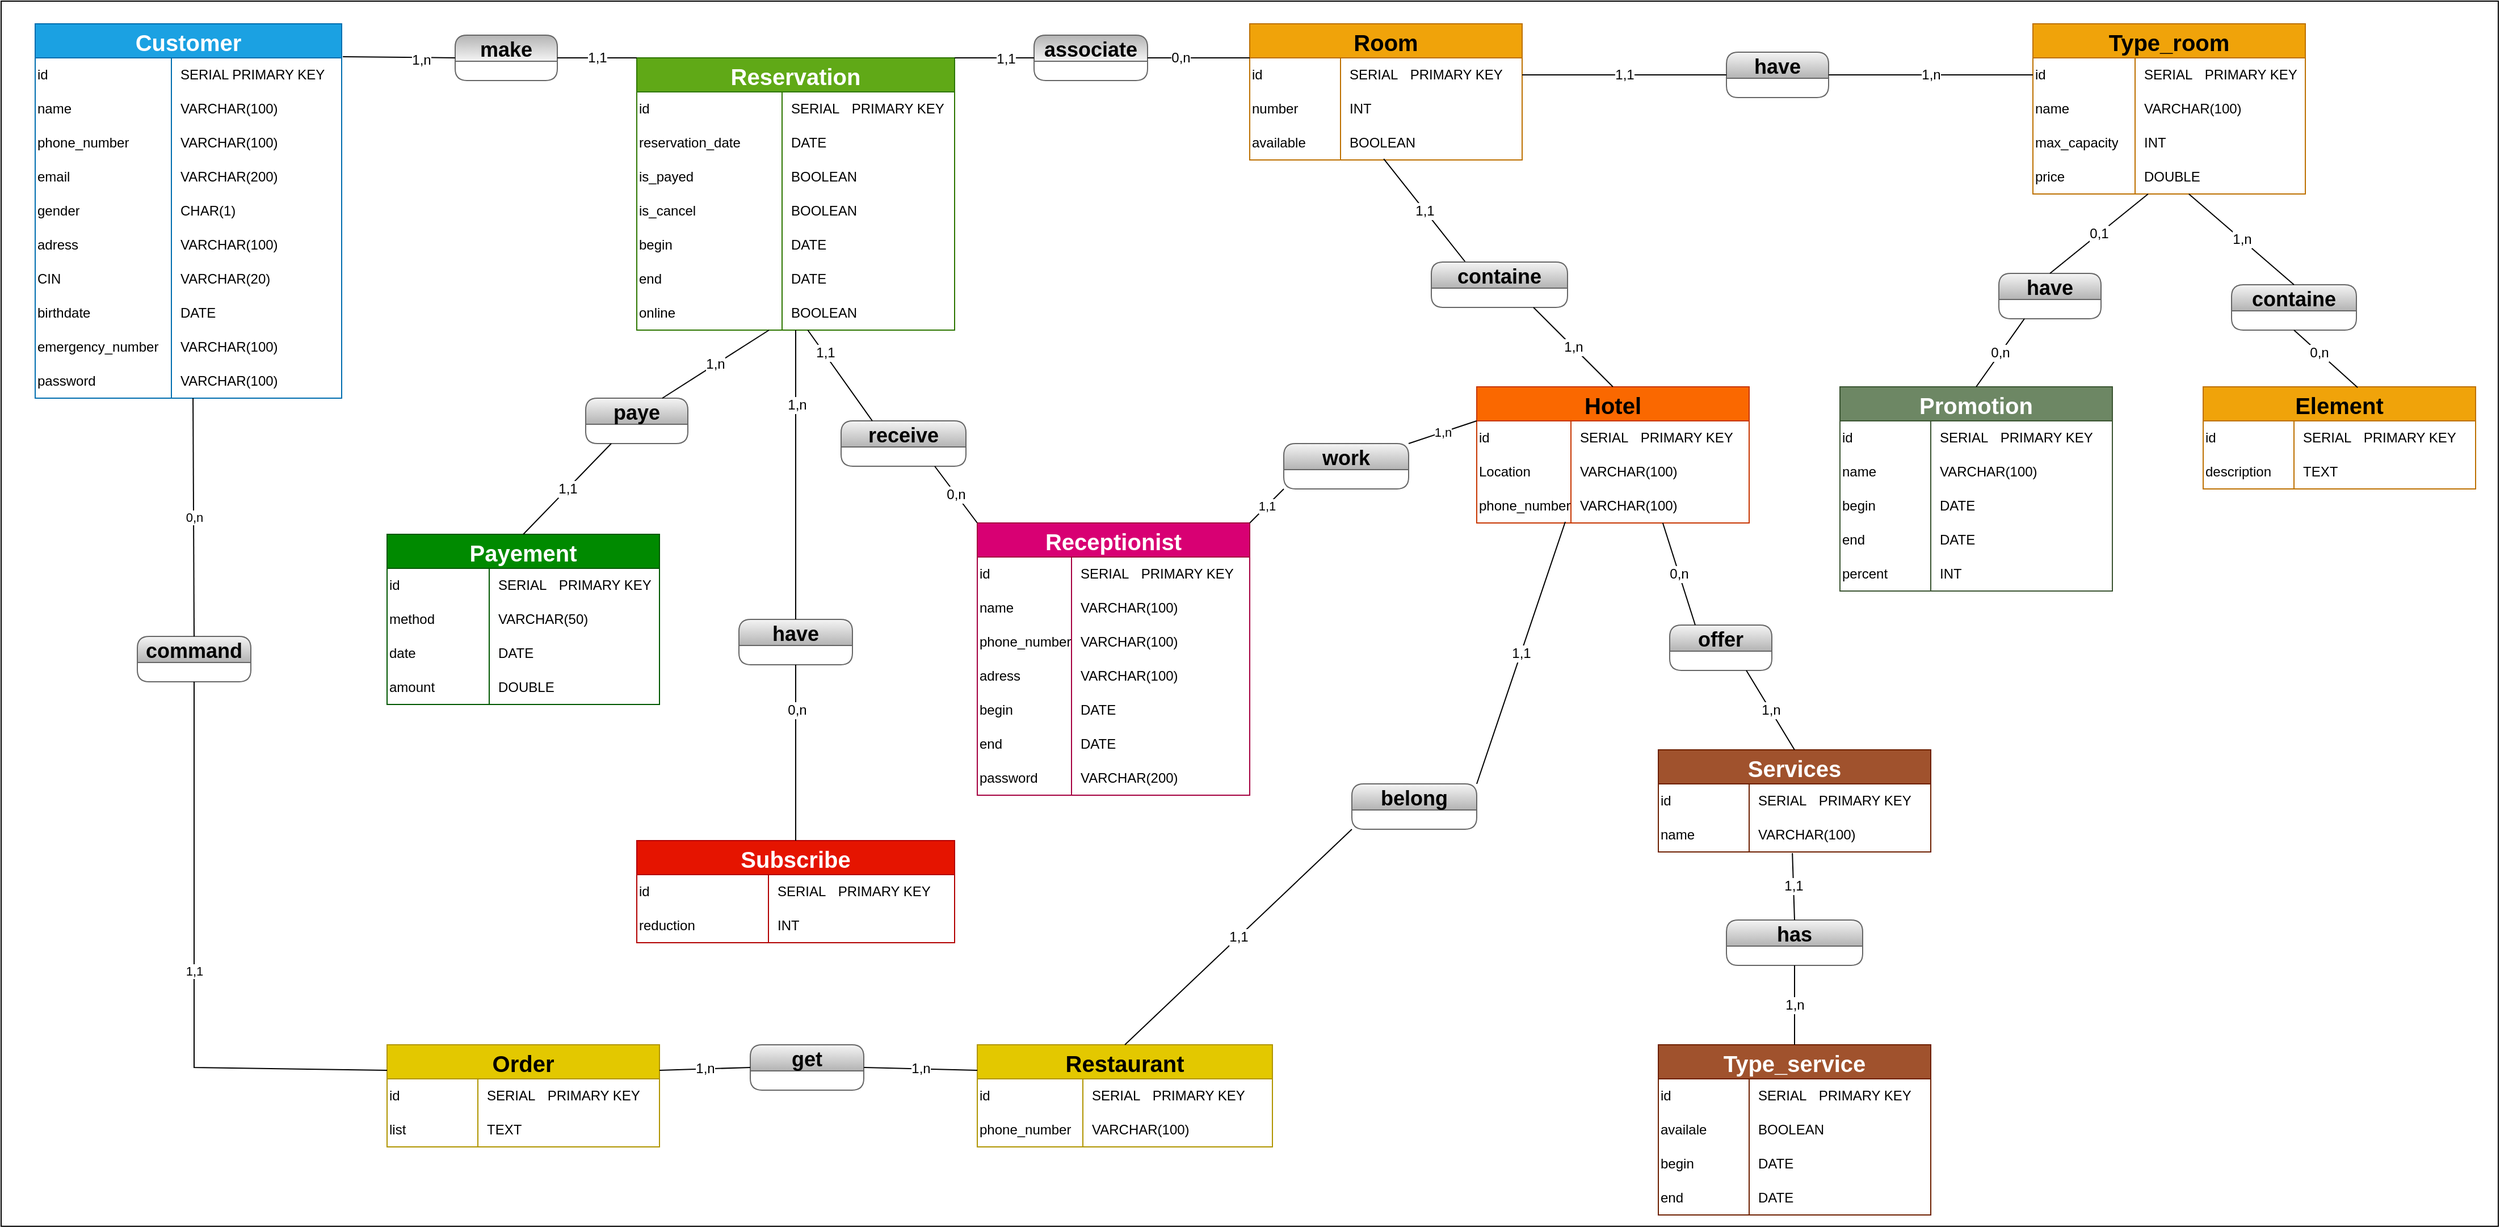 <mxfile>
    <diagram id="4yVAABP8dgrBiIDTHBoC" name="Page-1">
        <mxGraphModel dx="4365" dy="1530" grid="1" gridSize="10" guides="1" tooltips="1" connect="1" arrows="1" fold="1" page="1" pageScale="1" pageWidth="850" pageHeight="1100" background="none" math="0" shadow="0">
            <root>
                <mxCell id="0"/>
                <mxCell id="1" parent="0"/>
                <mxCell id="2" value="Customer" style="shape=table;startSize=30;container=1;collapsible=0;childLayout=tableLayout;fixedRows=1;rowLines=0;fontStyle=1;fontSize=20;fillColor=#1ba1e2;fontColor=#ffffff;strokeColor=#006EAF;" parent="1" vertex="1">
                    <mxGeometry x="-910" y="40" width="270" height="330" as="geometry"/>
                </mxCell>
                <mxCell id="3" value="" style="shape=tableRow;horizontal=0;startSize=0;swimlaneHead=0;swimlaneBody=0;top=0;left=0;bottom=0;right=0;collapsible=0;dropTarget=0;fillColor=none;points=[[0,0.5],[1,0.5]];portConstraint=eastwest;" parent="2" vertex="1">
                    <mxGeometry y="30" width="270" height="30" as="geometry"/>
                </mxCell>
                <mxCell id="4" value="id" style="shape=partialRectangle;html=1;whiteSpace=wrap;connectable=0;fillColor=none;top=0;left=0;bottom=0;right=0;overflow=hidden;pointerEvents=1;align=left;" parent="3" vertex="1">
                    <mxGeometry width="120" height="30" as="geometry">
                        <mxRectangle width="120" height="30" as="alternateBounds"/>
                    </mxGeometry>
                </mxCell>
                <mxCell id="5" value="SERIAL PRIMARY KEY" style="shape=partialRectangle;html=1;whiteSpace=wrap;connectable=0;fillColor=none;top=0;left=0;bottom=0;right=0;align=left;spacingLeft=6;overflow=hidden;" parent="3" vertex="1">
                    <mxGeometry x="120" width="150" height="30" as="geometry">
                        <mxRectangle width="150" height="30" as="alternateBounds"/>
                    </mxGeometry>
                </mxCell>
                <mxCell id="6" value="" style="shape=tableRow;horizontal=0;startSize=0;swimlaneHead=0;swimlaneBody=0;top=0;left=0;bottom=0;right=0;collapsible=0;dropTarget=0;fillColor=none;points=[[0,0.5],[1,0.5]];portConstraint=eastwest;" parent="2" vertex="1">
                    <mxGeometry y="60" width="270" height="30" as="geometry"/>
                </mxCell>
                <mxCell id="7" value="name" style="shape=partialRectangle;html=1;whiteSpace=wrap;connectable=0;fillColor=none;top=0;left=0;bottom=0;right=0;overflow=hidden;align=left;" parent="6" vertex="1">
                    <mxGeometry width="120" height="30" as="geometry">
                        <mxRectangle width="120" height="30" as="alternateBounds"/>
                    </mxGeometry>
                </mxCell>
                <mxCell id="8" value="VARCHAR(100)" style="shape=partialRectangle;html=1;whiteSpace=wrap;connectable=0;fillColor=none;top=0;left=0;bottom=0;right=0;align=left;spacingLeft=6;overflow=hidden;" parent="6" vertex="1">
                    <mxGeometry x="120" width="150" height="30" as="geometry">
                        <mxRectangle width="150" height="30" as="alternateBounds"/>
                    </mxGeometry>
                </mxCell>
                <mxCell id="9" value="" style="shape=tableRow;horizontal=0;startSize=0;swimlaneHead=0;swimlaneBody=0;top=0;left=0;bottom=0;right=0;collapsible=0;dropTarget=0;fillColor=none;points=[[0,0.5],[1,0.5]];portConstraint=eastwest;" parent="2" vertex="1">
                    <mxGeometry y="90" width="270" height="30" as="geometry"/>
                </mxCell>
                <mxCell id="10" value="phone_number" style="shape=partialRectangle;html=1;whiteSpace=wrap;connectable=0;fillColor=none;top=0;left=0;bottom=0;right=0;overflow=hidden;align=left;" parent="9" vertex="1">
                    <mxGeometry width="120" height="30" as="geometry">
                        <mxRectangle width="120" height="30" as="alternateBounds"/>
                    </mxGeometry>
                </mxCell>
                <mxCell id="11" value="VARCHAR(100)" style="shape=partialRectangle;html=1;whiteSpace=wrap;connectable=0;fillColor=none;top=0;left=0;bottom=0;right=0;align=left;spacingLeft=6;overflow=hidden;" parent="9" vertex="1">
                    <mxGeometry x="120" width="150" height="30" as="geometry">
                        <mxRectangle width="150" height="30" as="alternateBounds"/>
                    </mxGeometry>
                </mxCell>
                <mxCell id="12" value="" style="shape=tableRow;horizontal=0;startSize=0;swimlaneHead=0;swimlaneBody=0;top=0;left=0;bottom=0;right=0;collapsible=0;dropTarget=0;fillColor=none;points=[[0,0.5],[1,0.5]];portConstraint=eastwest;" parent="2" vertex="1">
                    <mxGeometry y="120" width="270" height="30" as="geometry"/>
                </mxCell>
                <mxCell id="13" value="email" style="shape=partialRectangle;html=1;whiteSpace=wrap;connectable=0;fillColor=none;top=0;left=0;bottom=0;right=0;overflow=hidden;align=left;" parent="12" vertex="1">
                    <mxGeometry width="120" height="30" as="geometry">
                        <mxRectangle width="120" height="30" as="alternateBounds"/>
                    </mxGeometry>
                </mxCell>
                <mxCell id="14" value="VARCHAR(200)" style="shape=partialRectangle;html=1;whiteSpace=wrap;connectable=0;fillColor=none;top=0;left=0;bottom=0;right=0;align=left;spacingLeft=6;overflow=hidden;" parent="12" vertex="1">
                    <mxGeometry x="120" width="150" height="30" as="geometry">
                        <mxRectangle width="150" height="30" as="alternateBounds"/>
                    </mxGeometry>
                </mxCell>
                <mxCell id="15" value="" style="shape=tableRow;horizontal=0;startSize=0;swimlaneHead=0;swimlaneBody=0;top=0;left=0;bottom=0;right=0;collapsible=0;dropTarget=0;fillColor=none;points=[[0,0.5],[1,0.5]];portConstraint=eastwest;" parent="2" vertex="1">
                    <mxGeometry y="150" width="270" height="30" as="geometry"/>
                </mxCell>
                <mxCell id="16" value="gender" style="shape=partialRectangle;html=1;whiteSpace=wrap;connectable=0;fillColor=none;top=0;left=0;bottom=0;right=0;overflow=hidden;align=left;" parent="15" vertex="1">
                    <mxGeometry width="120" height="30" as="geometry">
                        <mxRectangle width="120" height="30" as="alternateBounds"/>
                    </mxGeometry>
                </mxCell>
                <mxCell id="17" value="CHAR(1)" style="shape=partialRectangle;html=1;whiteSpace=wrap;connectable=0;fillColor=none;top=0;left=0;bottom=0;right=0;align=left;spacingLeft=6;overflow=hidden;" parent="15" vertex="1">
                    <mxGeometry x="120" width="150" height="30" as="geometry">
                        <mxRectangle width="150" height="30" as="alternateBounds"/>
                    </mxGeometry>
                </mxCell>
                <mxCell id="18" value="" style="shape=tableRow;horizontal=0;startSize=0;swimlaneHead=0;swimlaneBody=0;top=0;left=0;bottom=0;right=0;collapsible=0;dropTarget=0;fillColor=none;points=[[0,0.5],[1,0.5]];portConstraint=eastwest;" parent="2" vertex="1">
                    <mxGeometry y="180" width="270" height="30" as="geometry"/>
                </mxCell>
                <mxCell id="19" value="adress" style="shape=partialRectangle;html=1;whiteSpace=wrap;connectable=0;fillColor=none;top=0;left=0;bottom=0;right=0;overflow=hidden;align=left;" parent="18" vertex="1">
                    <mxGeometry width="120" height="30" as="geometry">
                        <mxRectangle width="120" height="30" as="alternateBounds"/>
                    </mxGeometry>
                </mxCell>
                <mxCell id="20" value="VARCHAR(100)" style="shape=partialRectangle;html=1;whiteSpace=wrap;connectable=0;fillColor=none;top=0;left=0;bottom=0;right=0;align=left;spacingLeft=6;overflow=hidden;" parent="18" vertex="1">
                    <mxGeometry x="120" width="150" height="30" as="geometry">
                        <mxRectangle width="150" height="30" as="alternateBounds"/>
                    </mxGeometry>
                </mxCell>
                <mxCell id="24" value="" style="shape=tableRow;horizontal=0;startSize=0;swimlaneHead=0;swimlaneBody=0;top=0;left=0;bottom=0;right=0;collapsible=0;dropTarget=0;fillColor=none;points=[[0,0.5],[1,0.5]];portConstraint=eastwest;" parent="2" vertex="1">
                    <mxGeometry y="210" width="270" height="30" as="geometry"/>
                </mxCell>
                <mxCell id="25" value="CIN" style="shape=partialRectangle;html=1;whiteSpace=wrap;connectable=0;fillColor=none;top=0;left=0;bottom=0;right=0;overflow=hidden;align=left;" parent="24" vertex="1">
                    <mxGeometry width="120" height="30" as="geometry">
                        <mxRectangle width="120" height="30" as="alternateBounds"/>
                    </mxGeometry>
                </mxCell>
                <mxCell id="26" value="VARCHAR(20)" style="shape=partialRectangle;html=1;whiteSpace=wrap;connectable=0;fillColor=none;top=0;left=0;bottom=0;right=0;align=left;spacingLeft=6;overflow=hidden;" parent="24" vertex="1">
                    <mxGeometry x="120" width="150" height="30" as="geometry">
                        <mxRectangle width="150" height="30" as="alternateBounds"/>
                    </mxGeometry>
                </mxCell>
                <mxCell id="27" value="" style="shape=tableRow;horizontal=0;startSize=0;swimlaneHead=0;swimlaneBody=0;top=0;left=0;bottom=0;right=0;collapsible=0;dropTarget=0;fillColor=none;points=[[0,0.5],[1,0.5]];portConstraint=eastwest;" parent="2" vertex="1">
                    <mxGeometry y="240" width="270" height="30" as="geometry"/>
                </mxCell>
                <mxCell id="28" value="birthdate" style="shape=partialRectangle;html=1;whiteSpace=wrap;connectable=0;fillColor=none;top=0;left=0;bottom=0;right=0;overflow=hidden;align=left;" parent="27" vertex="1">
                    <mxGeometry width="120" height="30" as="geometry">
                        <mxRectangle width="120" height="30" as="alternateBounds"/>
                    </mxGeometry>
                </mxCell>
                <mxCell id="29" value="DATE" style="shape=partialRectangle;html=1;whiteSpace=wrap;connectable=0;fillColor=none;top=0;left=0;bottom=0;right=0;align=left;spacingLeft=6;overflow=hidden;" parent="27" vertex="1">
                    <mxGeometry x="120" width="150" height="30" as="geometry">
                        <mxRectangle width="150" height="30" as="alternateBounds"/>
                    </mxGeometry>
                </mxCell>
                <mxCell id="21" value="" style="shape=tableRow;horizontal=0;startSize=0;swimlaneHead=0;swimlaneBody=0;top=0;left=0;bottom=0;right=0;collapsible=0;dropTarget=0;fillColor=none;points=[[0,0.5],[1,0.5]];portConstraint=eastwest;" parent="2" vertex="1">
                    <mxGeometry y="270" width="270" height="30" as="geometry"/>
                </mxCell>
                <mxCell id="22" value="emergency_number" style="shape=partialRectangle;html=1;whiteSpace=wrap;connectable=0;fillColor=none;top=0;left=0;bottom=0;right=0;overflow=hidden;align=left;" parent="21" vertex="1">
                    <mxGeometry width="120" height="30" as="geometry">
                        <mxRectangle width="120" height="30" as="alternateBounds"/>
                    </mxGeometry>
                </mxCell>
                <mxCell id="23" value="VARCHAR(100)" style="shape=partialRectangle;html=1;whiteSpace=wrap;connectable=0;fillColor=none;top=0;left=0;bottom=0;right=0;align=left;spacingLeft=6;overflow=hidden;" parent="21" vertex="1">
                    <mxGeometry x="120" width="150" height="30" as="geometry">
                        <mxRectangle width="150" height="30" as="alternateBounds"/>
                    </mxGeometry>
                </mxCell>
                <mxCell id="312" value="" style="shape=tableRow;horizontal=0;startSize=0;swimlaneHead=0;swimlaneBody=0;top=0;left=0;bottom=0;right=0;collapsible=0;dropTarget=0;fillColor=none;points=[[0,0.5],[1,0.5]];portConstraint=eastwest;" parent="2" vertex="1">
                    <mxGeometry y="300" width="270" height="30" as="geometry"/>
                </mxCell>
                <mxCell id="313" value="password" style="shape=partialRectangle;html=1;whiteSpace=wrap;connectable=0;fillColor=none;top=0;left=0;bottom=0;right=0;overflow=hidden;align=left;" parent="312" vertex="1">
                    <mxGeometry width="120" height="30" as="geometry">
                        <mxRectangle width="120" height="30" as="alternateBounds"/>
                    </mxGeometry>
                </mxCell>
                <mxCell id="314" value="VARCHAR(100)" style="shape=partialRectangle;html=1;whiteSpace=wrap;connectable=0;fillColor=none;top=0;left=0;bottom=0;right=0;align=left;spacingLeft=6;overflow=hidden;" parent="312" vertex="1">
                    <mxGeometry x="120" width="150" height="30" as="geometry">
                        <mxRectangle width="150" height="30" as="alternateBounds"/>
                    </mxGeometry>
                </mxCell>
                <mxCell id="30" value="Hotel" style="shape=table;startSize=30;container=1;collapsible=0;childLayout=tableLayout;fixedRows=1;rowLines=0;fontStyle=1;fontSize=20;fillColor=#fa6800;fontColor=#000000;strokeColor=#C73500;" parent="1" vertex="1">
                    <mxGeometry x="360" y="360" width="240" height="120" as="geometry"/>
                </mxCell>
                <mxCell id="31" value="" style="shape=tableRow;horizontal=0;startSize=0;swimlaneHead=0;swimlaneBody=0;top=0;left=0;bottom=0;right=0;collapsible=0;dropTarget=0;fillColor=none;points=[[0,0.5],[1,0.5]];portConstraint=eastwest;" parent="30" vertex="1">
                    <mxGeometry y="30" width="240" height="30" as="geometry"/>
                </mxCell>
                <mxCell id="32" value="id" style="shape=partialRectangle;html=1;whiteSpace=wrap;connectable=0;fillColor=none;top=0;left=0;bottom=0;right=0;overflow=hidden;pointerEvents=1;align=left;" parent="31" vertex="1">
                    <mxGeometry width="83" height="30" as="geometry">
                        <mxRectangle width="83" height="30" as="alternateBounds"/>
                    </mxGeometry>
                </mxCell>
                <mxCell id="33" value="SERIAL&lt;span style=&quot;white-space: pre;&quot;&gt;&#9;&lt;/span&gt;PRIMARY KEY" style="shape=partialRectangle;html=1;whiteSpace=wrap;connectable=0;fillColor=none;top=0;left=0;bottom=0;right=0;align=left;spacingLeft=6;overflow=hidden;" parent="31" vertex="1">
                    <mxGeometry x="83" width="157" height="30" as="geometry">
                        <mxRectangle width="157" height="30" as="alternateBounds"/>
                    </mxGeometry>
                </mxCell>
                <mxCell id="34" value="" style="shape=tableRow;horizontal=0;startSize=0;swimlaneHead=0;swimlaneBody=0;top=0;left=0;bottom=0;right=0;collapsible=0;dropTarget=0;fillColor=none;points=[[0,0.5],[1,0.5]];portConstraint=eastwest;" parent="30" vertex="1">
                    <mxGeometry y="60" width="240" height="30" as="geometry"/>
                </mxCell>
                <mxCell id="35" value="Location" style="shape=partialRectangle;html=1;whiteSpace=wrap;connectable=0;fillColor=none;top=0;left=0;bottom=0;right=0;overflow=hidden;align=left;" parent="34" vertex="1">
                    <mxGeometry width="83" height="30" as="geometry">
                        <mxRectangle width="83" height="30" as="alternateBounds"/>
                    </mxGeometry>
                </mxCell>
                <mxCell id="36" value="VARCHAR(100)" style="shape=partialRectangle;html=1;whiteSpace=wrap;connectable=0;fillColor=none;top=0;left=0;bottom=0;right=0;align=left;spacingLeft=6;overflow=hidden;" parent="34" vertex="1">
                    <mxGeometry x="83" width="157" height="30" as="geometry">
                        <mxRectangle width="157" height="30" as="alternateBounds"/>
                    </mxGeometry>
                </mxCell>
                <mxCell id="37" value="" style="shape=tableRow;horizontal=0;startSize=0;swimlaneHead=0;swimlaneBody=0;top=0;left=0;bottom=0;right=0;collapsible=0;dropTarget=0;fillColor=none;points=[[0,0.5],[1,0.5]];portConstraint=eastwest;" parent="30" vertex="1">
                    <mxGeometry y="90" width="240" height="30" as="geometry"/>
                </mxCell>
                <mxCell id="38" value="phone_number" style="shape=partialRectangle;html=1;whiteSpace=wrap;connectable=0;fillColor=none;top=0;left=0;bottom=0;right=0;overflow=hidden;align=left;" parent="37" vertex="1">
                    <mxGeometry width="83" height="30" as="geometry">
                        <mxRectangle width="83" height="30" as="alternateBounds"/>
                    </mxGeometry>
                </mxCell>
                <mxCell id="39" value="VARCHAR(100)" style="shape=partialRectangle;html=1;whiteSpace=wrap;connectable=0;fillColor=none;top=0;left=0;bottom=0;right=0;align=left;spacingLeft=6;overflow=hidden;" parent="37" vertex="1">
                    <mxGeometry x="83" width="157" height="30" as="geometry">
                        <mxRectangle width="157" height="30" as="alternateBounds"/>
                    </mxGeometry>
                </mxCell>
                <mxCell id="58" value="Room" style="shape=table;startSize=30;container=1;collapsible=0;childLayout=tableLayout;fixedRows=1;rowLines=0;fontStyle=1;fontSize=20;fillColor=#f0a30a;fontColor=#000000;strokeColor=#BD7000;" parent="1" vertex="1">
                    <mxGeometry x="160" y="40" width="240" height="120" as="geometry"/>
                </mxCell>
                <mxCell id="59" value="" style="shape=tableRow;horizontal=0;startSize=0;swimlaneHead=0;swimlaneBody=0;top=0;left=0;bottom=0;right=0;collapsible=0;dropTarget=0;fillColor=none;points=[[0,0.5],[1,0.5]];portConstraint=eastwest;" parent="58" vertex="1">
                    <mxGeometry y="30" width="240" height="30" as="geometry"/>
                </mxCell>
                <mxCell id="60" value="id" style="shape=partialRectangle;html=1;whiteSpace=wrap;connectable=0;fillColor=none;top=0;left=0;bottom=0;right=0;overflow=hidden;pointerEvents=1;align=left;" parent="59" vertex="1">
                    <mxGeometry width="80" height="30" as="geometry">
                        <mxRectangle width="80" height="30" as="alternateBounds"/>
                    </mxGeometry>
                </mxCell>
                <mxCell id="61" value="SERIAL&lt;span style=&quot;white-space: pre;&quot;&gt;&#9;&lt;/span&gt;PRIMARY KEY" style="shape=partialRectangle;html=1;whiteSpace=wrap;connectable=0;fillColor=none;top=0;left=0;bottom=0;right=0;align=left;spacingLeft=6;overflow=hidden;" parent="59" vertex="1">
                    <mxGeometry x="80" width="160" height="30" as="geometry">
                        <mxRectangle width="160" height="30" as="alternateBounds"/>
                    </mxGeometry>
                </mxCell>
                <mxCell id="62" value="" style="shape=tableRow;horizontal=0;startSize=0;swimlaneHead=0;swimlaneBody=0;top=0;left=0;bottom=0;right=0;collapsible=0;dropTarget=0;fillColor=none;points=[[0,0.5],[1,0.5]];portConstraint=eastwest;" parent="58" vertex="1">
                    <mxGeometry y="60" width="240" height="30" as="geometry"/>
                </mxCell>
                <mxCell id="63" value="number" style="shape=partialRectangle;html=1;whiteSpace=wrap;connectable=0;fillColor=none;top=0;left=0;bottom=0;right=0;overflow=hidden;align=left;" parent="62" vertex="1">
                    <mxGeometry width="80" height="30" as="geometry">
                        <mxRectangle width="80" height="30" as="alternateBounds"/>
                    </mxGeometry>
                </mxCell>
                <mxCell id="64" value="INT" style="shape=partialRectangle;html=1;whiteSpace=wrap;connectable=0;fillColor=none;top=0;left=0;bottom=0;right=0;align=left;spacingLeft=6;overflow=hidden;" parent="62" vertex="1">
                    <mxGeometry x="80" width="160" height="30" as="geometry">
                        <mxRectangle width="160" height="30" as="alternateBounds"/>
                    </mxGeometry>
                </mxCell>
                <mxCell id="75" value="" style="shape=tableRow;horizontal=0;startSize=0;swimlaneHead=0;swimlaneBody=0;top=0;left=0;bottom=0;right=0;collapsible=0;dropTarget=0;fillColor=none;points=[[0,0.5],[1,0.5]];portConstraint=eastwest;" parent="58" vertex="1">
                    <mxGeometry y="90" width="240" height="30" as="geometry"/>
                </mxCell>
                <mxCell id="76" value="available" style="shape=partialRectangle;html=1;whiteSpace=wrap;connectable=0;fillColor=none;top=0;left=0;bottom=0;right=0;overflow=hidden;align=left;" parent="75" vertex="1">
                    <mxGeometry width="80" height="30" as="geometry">
                        <mxRectangle width="80" height="30" as="alternateBounds"/>
                    </mxGeometry>
                </mxCell>
                <mxCell id="77" value="BOOLEAN" style="shape=partialRectangle;html=1;whiteSpace=wrap;connectable=0;fillColor=none;top=0;left=0;bottom=0;right=0;align=left;spacingLeft=6;overflow=hidden;" parent="75" vertex="1">
                    <mxGeometry x="80" width="160" height="30" as="geometry">
                        <mxRectangle width="160" height="30" as="alternateBounds"/>
                    </mxGeometry>
                </mxCell>
                <mxCell id="68" value="Reservation" style="shape=table;startSize=30;container=1;collapsible=0;childLayout=tableLayout;fixedRows=1;rowLines=0;fontStyle=1;fontSize=20;fillColor=#60a917;fontColor=#ffffff;strokeColor=#2D7600;" parent="1" vertex="1">
                    <mxGeometry x="-380" y="70" width="280" height="240" as="geometry"/>
                </mxCell>
                <mxCell id="69" value="" style="shape=tableRow;horizontal=0;startSize=0;swimlaneHead=0;swimlaneBody=0;top=0;left=0;bottom=0;right=0;collapsible=0;dropTarget=0;fillColor=none;points=[[0,0.5],[1,0.5]];portConstraint=eastwest;" parent="68" vertex="1">
                    <mxGeometry y="30" width="280" height="30" as="geometry"/>
                </mxCell>
                <mxCell id="70" value="id" style="shape=partialRectangle;html=1;whiteSpace=wrap;connectable=0;fillColor=none;top=0;left=0;bottom=0;right=0;overflow=hidden;pointerEvents=1;align=left;" parent="69" vertex="1">
                    <mxGeometry width="128" height="30" as="geometry">
                        <mxRectangle width="128" height="30" as="alternateBounds"/>
                    </mxGeometry>
                </mxCell>
                <mxCell id="71" value="SERIAL&lt;span style=&quot;white-space: pre;&quot;&gt;&#9;&lt;/span&gt;PRIMARY KEY" style="shape=partialRectangle;html=1;whiteSpace=wrap;connectable=0;fillColor=none;top=0;left=0;bottom=0;right=0;align=left;spacingLeft=6;overflow=hidden;" parent="69" vertex="1">
                    <mxGeometry x="128" width="152" height="30" as="geometry">
                        <mxRectangle width="152" height="30" as="alternateBounds"/>
                    </mxGeometry>
                </mxCell>
                <mxCell id="72" value="" style="shape=tableRow;horizontal=0;startSize=0;swimlaneHead=0;swimlaneBody=0;top=0;left=0;bottom=0;right=0;collapsible=0;dropTarget=0;fillColor=none;points=[[0,0.5],[1,0.5]];portConstraint=eastwest;" parent="68" vertex="1">
                    <mxGeometry y="60" width="280" height="30" as="geometry"/>
                </mxCell>
                <mxCell id="73" value="reservation_date" style="shape=partialRectangle;html=1;whiteSpace=wrap;connectable=0;fillColor=none;top=0;left=0;bottom=0;right=0;overflow=hidden;align=left;" parent="72" vertex="1">
                    <mxGeometry width="128" height="30" as="geometry">
                        <mxRectangle width="128" height="30" as="alternateBounds"/>
                    </mxGeometry>
                </mxCell>
                <mxCell id="74" value="DATE" style="shape=partialRectangle;html=1;whiteSpace=wrap;connectable=0;fillColor=none;top=0;left=0;bottom=0;right=0;align=left;spacingLeft=6;overflow=hidden;" parent="72" vertex="1">
                    <mxGeometry x="128" width="152" height="30" as="geometry">
                        <mxRectangle width="152" height="30" as="alternateBounds"/>
                    </mxGeometry>
                </mxCell>
                <mxCell id="81" value="" style="shape=tableRow;horizontal=0;startSize=0;swimlaneHead=0;swimlaneBody=0;top=0;left=0;bottom=0;right=0;collapsible=0;dropTarget=0;fillColor=none;points=[[0,0.5],[1,0.5]];portConstraint=eastwest;" parent="68" vertex="1">
                    <mxGeometry y="90" width="280" height="30" as="geometry"/>
                </mxCell>
                <mxCell id="82" value="is_payed" style="shape=partialRectangle;html=1;whiteSpace=wrap;connectable=0;fillColor=none;top=0;left=0;bottom=0;right=0;overflow=hidden;align=left;" parent="81" vertex="1">
                    <mxGeometry width="128" height="30" as="geometry">
                        <mxRectangle width="128" height="30" as="alternateBounds"/>
                    </mxGeometry>
                </mxCell>
                <mxCell id="83" value="BOOLEAN" style="shape=partialRectangle;html=1;whiteSpace=wrap;connectable=0;fillColor=none;top=0;left=0;bottom=0;right=0;align=left;spacingLeft=6;overflow=hidden;" parent="81" vertex="1">
                    <mxGeometry x="128" width="152" height="30" as="geometry">
                        <mxRectangle width="152" height="30" as="alternateBounds"/>
                    </mxGeometry>
                </mxCell>
                <mxCell id="84" value="" style="shape=tableRow;horizontal=0;startSize=0;swimlaneHead=0;swimlaneBody=0;top=0;left=0;bottom=0;right=0;collapsible=0;dropTarget=0;fillColor=none;points=[[0,0.5],[1,0.5]];portConstraint=eastwest;" parent="68" vertex="1">
                    <mxGeometry y="120" width="280" height="30" as="geometry"/>
                </mxCell>
                <mxCell id="85" value="is_cancel" style="shape=partialRectangle;html=1;whiteSpace=wrap;connectable=0;fillColor=none;top=0;left=0;bottom=0;right=0;overflow=hidden;align=left;" parent="84" vertex="1">
                    <mxGeometry width="128" height="30" as="geometry">
                        <mxRectangle width="128" height="30" as="alternateBounds"/>
                    </mxGeometry>
                </mxCell>
                <mxCell id="86" value="BOOLEAN" style="shape=partialRectangle;html=1;whiteSpace=wrap;connectable=0;fillColor=none;top=0;left=0;bottom=0;right=0;align=left;spacingLeft=6;overflow=hidden;" parent="84" vertex="1">
                    <mxGeometry x="128" width="152" height="30" as="geometry">
                        <mxRectangle width="152" height="30" as="alternateBounds"/>
                    </mxGeometry>
                </mxCell>
                <mxCell id="87" value="" style="shape=tableRow;horizontal=0;startSize=0;swimlaneHead=0;swimlaneBody=0;top=0;left=0;bottom=0;right=0;collapsible=0;dropTarget=0;fillColor=none;points=[[0,0.5],[1,0.5]];portConstraint=eastwest;" parent="68" vertex="1">
                    <mxGeometry y="150" width="280" height="30" as="geometry"/>
                </mxCell>
                <mxCell id="88" value="begin" style="shape=partialRectangle;html=1;whiteSpace=wrap;connectable=0;fillColor=none;top=0;left=0;bottom=0;right=0;overflow=hidden;align=left;" parent="87" vertex="1">
                    <mxGeometry width="128" height="30" as="geometry">
                        <mxRectangle width="128" height="30" as="alternateBounds"/>
                    </mxGeometry>
                </mxCell>
                <mxCell id="89" value="DATE" style="shape=partialRectangle;html=1;whiteSpace=wrap;connectable=0;fillColor=none;top=0;left=0;bottom=0;right=0;align=left;spacingLeft=6;overflow=hidden;" parent="87" vertex="1">
                    <mxGeometry x="128" width="152" height="30" as="geometry">
                        <mxRectangle width="152" height="30" as="alternateBounds"/>
                    </mxGeometry>
                </mxCell>
                <mxCell id="90" value="" style="shape=tableRow;horizontal=0;startSize=0;swimlaneHead=0;swimlaneBody=0;top=0;left=0;bottom=0;right=0;collapsible=0;dropTarget=0;fillColor=none;points=[[0,0.5],[1,0.5]];portConstraint=eastwest;" parent="68" vertex="1">
                    <mxGeometry y="180" width="280" height="30" as="geometry"/>
                </mxCell>
                <mxCell id="91" value="end" style="shape=partialRectangle;html=1;whiteSpace=wrap;connectable=0;fillColor=none;top=0;left=0;bottom=0;right=0;overflow=hidden;align=left;" parent="90" vertex="1">
                    <mxGeometry width="128" height="30" as="geometry">
                        <mxRectangle width="128" height="30" as="alternateBounds"/>
                    </mxGeometry>
                </mxCell>
                <mxCell id="92" value="DATE" style="shape=partialRectangle;html=1;whiteSpace=wrap;connectable=0;fillColor=none;top=0;left=0;bottom=0;right=0;align=left;spacingLeft=6;overflow=hidden;" parent="90" vertex="1">
                    <mxGeometry x="128" width="152" height="30" as="geometry">
                        <mxRectangle width="152" height="30" as="alternateBounds"/>
                    </mxGeometry>
                </mxCell>
                <mxCell id="290" value="" style="shape=tableRow;horizontal=0;startSize=0;swimlaneHead=0;swimlaneBody=0;top=0;left=0;bottom=0;right=0;collapsible=0;dropTarget=0;fillColor=none;points=[[0,0.5],[1,0.5]];portConstraint=eastwest;" parent="68" vertex="1">
                    <mxGeometry y="210" width="280" height="30" as="geometry"/>
                </mxCell>
                <mxCell id="291" value="online" style="shape=partialRectangle;html=1;whiteSpace=wrap;connectable=0;fillColor=none;top=0;left=0;bottom=0;right=0;overflow=hidden;align=left;" parent="290" vertex="1">
                    <mxGeometry width="128" height="30" as="geometry">
                        <mxRectangle width="128" height="30" as="alternateBounds"/>
                    </mxGeometry>
                </mxCell>
                <mxCell id="292" value="BOOLEAN" style="shape=partialRectangle;html=1;whiteSpace=wrap;connectable=0;fillColor=none;top=0;left=0;bottom=0;right=0;align=left;spacingLeft=6;overflow=hidden;" parent="290" vertex="1">
                    <mxGeometry x="128" width="152" height="30" as="geometry">
                        <mxRectangle width="152" height="30" as="alternateBounds"/>
                    </mxGeometry>
                </mxCell>
                <mxCell id="93" value="Payement" style="shape=table;startSize=30;container=1;collapsible=0;childLayout=tableLayout;fixedRows=1;rowLines=0;fontStyle=1;fontSize=20;fillColor=#008a00;fontColor=#ffffff;strokeColor=#005700;" parent="1" vertex="1">
                    <mxGeometry x="-600" y="490" width="240" height="150" as="geometry"/>
                </mxCell>
                <mxCell id="94" value="" style="shape=tableRow;horizontal=0;startSize=0;swimlaneHead=0;swimlaneBody=0;top=0;left=0;bottom=0;right=0;collapsible=0;dropTarget=0;fillColor=none;points=[[0,0.5],[1,0.5]];portConstraint=eastwest;" parent="93" vertex="1">
                    <mxGeometry y="30" width="240" height="30" as="geometry"/>
                </mxCell>
                <mxCell id="95" value="id" style="shape=partialRectangle;html=1;whiteSpace=wrap;connectable=0;fillColor=none;top=0;left=0;bottom=0;right=0;overflow=hidden;pointerEvents=1;align=left;" parent="94" vertex="1">
                    <mxGeometry width="90" height="30" as="geometry">
                        <mxRectangle width="90" height="30" as="alternateBounds"/>
                    </mxGeometry>
                </mxCell>
                <mxCell id="96" value="SERIAL&lt;span style=&quot;white-space: pre;&quot;&gt;&#9;&lt;/span&gt;PRIMARY KEY" style="shape=partialRectangle;html=1;whiteSpace=wrap;connectable=0;fillColor=none;top=0;left=0;bottom=0;right=0;align=left;spacingLeft=6;overflow=hidden;" parent="94" vertex="1">
                    <mxGeometry x="90" width="150" height="30" as="geometry">
                        <mxRectangle width="150" height="30" as="alternateBounds"/>
                    </mxGeometry>
                </mxCell>
                <mxCell id="151" value="" style="shape=tableRow;horizontal=0;startSize=0;swimlaneHead=0;swimlaneBody=0;top=0;left=0;bottom=0;right=0;collapsible=0;dropTarget=0;fillColor=none;points=[[0,0.5],[1,0.5]];portConstraint=eastwest;" parent="93" vertex="1">
                    <mxGeometry y="60" width="240" height="30" as="geometry"/>
                </mxCell>
                <mxCell id="152" value="method" style="shape=partialRectangle;html=1;whiteSpace=wrap;connectable=0;fillColor=none;top=0;left=0;bottom=0;right=0;overflow=hidden;pointerEvents=1;align=left;" parent="151" vertex="1">
                    <mxGeometry width="90" height="30" as="geometry">
                        <mxRectangle width="90" height="30" as="alternateBounds"/>
                    </mxGeometry>
                </mxCell>
                <mxCell id="153" value="VARCHAR(50)" style="shape=partialRectangle;html=1;whiteSpace=wrap;connectable=0;fillColor=none;top=0;left=0;bottom=0;right=0;align=left;spacingLeft=6;overflow=hidden;" parent="151" vertex="1">
                    <mxGeometry x="90" width="150" height="30" as="geometry">
                        <mxRectangle width="150" height="30" as="alternateBounds"/>
                    </mxGeometry>
                </mxCell>
                <mxCell id="300" value="" style="shape=tableRow;horizontal=0;startSize=0;swimlaneHead=0;swimlaneBody=0;top=0;left=0;bottom=0;right=0;collapsible=0;dropTarget=0;fillColor=none;points=[[0,0.5],[1,0.5]];portConstraint=eastwest;" parent="93" vertex="1">
                    <mxGeometry y="90" width="240" height="30" as="geometry"/>
                </mxCell>
                <mxCell id="301" value="date" style="shape=partialRectangle;html=1;whiteSpace=wrap;connectable=0;fillColor=none;top=0;left=0;bottom=0;right=0;overflow=hidden;pointerEvents=1;align=left;" parent="300" vertex="1">
                    <mxGeometry width="90" height="30" as="geometry">
                        <mxRectangle width="90" height="30" as="alternateBounds"/>
                    </mxGeometry>
                </mxCell>
                <mxCell id="302" value="DATE" style="shape=partialRectangle;html=1;whiteSpace=wrap;connectable=0;fillColor=none;top=0;left=0;bottom=0;right=0;align=left;spacingLeft=6;overflow=hidden;" parent="300" vertex="1">
                    <mxGeometry x="90" width="150" height="30" as="geometry">
                        <mxRectangle width="150" height="30" as="alternateBounds"/>
                    </mxGeometry>
                </mxCell>
                <mxCell id="303" value="" style="shape=tableRow;horizontal=0;startSize=0;swimlaneHead=0;swimlaneBody=0;top=0;left=0;bottom=0;right=0;collapsible=0;dropTarget=0;fillColor=none;points=[[0,0.5],[1,0.5]];portConstraint=eastwest;" parent="93" vertex="1">
                    <mxGeometry y="120" width="240" height="30" as="geometry"/>
                </mxCell>
                <mxCell id="304" value="amount" style="shape=partialRectangle;html=1;whiteSpace=wrap;connectable=0;fillColor=none;top=0;left=0;bottom=0;right=0;overflow=hidden;pointerEvents=1;align=left;" parent="303" vertex="1">
                    <mxGeometry width="90" height="30" as="geometry">
                        <mxRectangle width="90" height="30" as="alternateBounds"/>
                    </mxGeometry>
                </mxCell>
                <mxCell id="305" value="DOUBLE" style="shape=partialRectangle;html=1;whiteSpace=wrap;connectable=0;fillColor=none;top=0;left=0;bottom=0;right=0;align=left;spacingLeft=6;overflow=hidden;" parent="303" vertex="1">
                    <mxGeometry x="90" width="150" height="30" as="geometry">
                        <mxRectangle width="150" height="30" as="alternateBounds"/>
                    </mxGeometry>
                </mxCell>
                <mxCell id="115" value="Services" style="shape=table;startSize=30;container=1;collapsible=0;childLayout=tableLayout;fixedRows=1;rowLines=0;fontStyle=1;fontSize=20;fillColor=#a0522d;fontColor=#ffffff;strokeColor=#6D1F00;" parent="1" vertex="1">
                    <mxGeometry x="520" y="680" width="240" height="90" as="geometry"/>
                </mxCell>
                <mxCell id="116" value="" style="shape=tableRow;horizontal=0;startSize=0;swimlaneHead=0;swimlaneBody=0;top=0;left=0;bottom=0;right=0;collapsible=0;dropTarget=0;fillColor=none;points=[[0,0.5],[1,0.5]];portConstraint=eastwest;" parent="115" vertex="1">
                    <mxGeometry y="30" width="240" height="30" as="geometry"/>
                </mxCell>
                <mxCell id="117" value="id" style="shape=partialRectangle;html=1;whiteSpace=wrap;connectable=0;fillColor=none;top=0;left=0;bottom=0;right=0;overflow=hidden;pointerEvents=1;align=left;" parent="116" vertex="1">
                    <mxGeometry width="80" height="30" as="geometry">
                        <mxRectangle width="80" height="30" as="alternateBounds"/>
                    </mxGeometry>
                </mxCell>
                <mxCell id="118" value="SERIAL&lt;span style=&quot;white-space: pre;&quot;&gt;&#9;&lt;/span&gt;PRIMARY KEY" style="shape=partialRectangle;html=1;whiteSpace=wrap;connectable=0;fillColor=none;top=0;left=0;bottom=0;right=0;align=left;spacingLeft=6;overflow=hidden;" parent="116" vertex="1">
                    <mxGeometry x="80" width="160" height="30" as="geometry">
                        <mxRectangle width="160" height="30" as="alternateBounds"/>
                    </mxGeometry>
                </mxCell>
                <mxCell id="122" value="" style="shape=tableRow;horizontal=0;startSize=0;swimlaneHead=0;swimlaneBody=0;top=0;left=0;bottom=0;right=0;collapsible=0;dropTarget=0;fillColor=none;points=[[0,0.5],[1,0.5]];portConstraint=eastwest;" parent="115" vertex="1">
                    <mxGeometry y="60" width="240" height="30" as="geometry"/>
                </mxCell>
                <mxCell id="123" value="name" style="shape=partialRectangle;html=1;whiteSpace=wrap;connectable=0;fillColor=none;top=0;left=0;bottom=0;right=0;overflow=hidden;align=left;" parent="122" vertex="1">
                    <mxGeometry width="80" height="30" as="geometry">
                        <mxRectangle width="80" height="30" as="alternateBounds"/>
                    </mxGeometry>
                </mxCell>
                <mxCell id="124" value="VARCHAR(100)" style="shape=partialRectangle;html=1;whiteSpace=wrap;connectable=0;fillColor=none;top=0;left=0;bottom=0;right=0;align=left;spacingLeft=6;overflow=hidden;" parent="122" vertex="1">
                    <mxGeometry x="80" width="160" height="30" as="geometry">
                        <mxRectangle width="160" height="30" as="alternateBounds"/>
                    </mxGeometry>
                </mxCell>
                <mxCell id="125" value="Type_service" style="shape=table;startSize=30;container=1;collapsible=0;childLayout=tableLayout;fixedRows=1;rowLines=0;fontStyle=1;fontSize=20;fillColor=#a0522d;fontColor=#ffffff;strokeColor=#6D1F00;" parent="1" vertex="1">
                    <mxGeometry x="520" y="940" width="240" height="150" as="geometry"/>
                </mxCell>
                <mxCell id="126" value="" style="shape=tableRow;horizontal=0;startSize=0;swimlaneHead=0;swimlaneBody=0;top=0;left=0;bottom=0;right=0;collapsible=0;dropTarget=0;fillColor=none;points=[[0,0.5],[1,0.5]];portConstraint=eastwest;" parent="125" vertex="1">
                    <mxGeometry y="30" width="240" height="30" as="geometry"/>
                </mxCell>
                <mxCell id="127" value="id" style="shape=partialRectangle;html=1;whiteSpace=wrap;connectable=0;fillColor=none;top=0;left=0;bottom=0;right=0;overflow=hidden;pointerEvents=1;align=left;" parent="126" vertex="1">
                    <mxGeometry width="80" height="30" as="geometry">
                        <mxRectangle width="80" height="30" as="alternateBounds"/>
                    </mxGeometry>
                </mxCell>
                <mxCell id="128" value="SERIAL&lt;span style=&quot;white-space: pre;&quot;&gt;&#9;&lt;/span&gt;PRIMARY KEY" style="shape=partialRectangle;html=1;whiteSpace=wrap;connectable=0;fillColor=none;top=0;left=0;bottom=0;right=0;align=left;spacingLeft=6;overflow=hidden;" parent="126" vertex="1">
                    <mxGeometry x="80" width="160" height="30" as="geometry">
                        <mxRectangle width="160" height="30" as="alternateBounds"/>
                    </mxGeometry>
                </mxCell>
                <mxCell id="129" value="" style="shape=tableRow;horizontal=0;startSize=0;swimlaneHead=0;swimlaneBody=0;top=0;left=0;bottom=0;right=0;collapsible=0;dropTarget=0;fillColor=none;points=[[0,0.5],[1,0.5]];portConstraint=eastwest;" parent="125" vertex="1">
                    <mxGeometry y="60" width="240" height="30" as="geometry"/>
                </mxCell>
                <mxCell id="130" value="availale" style="shape=partialRectangle;html=1;whiteSpace=wrap;connectable=0;fillColor=none;top=0;left=0;bottom=0;right=0;overflow=hidden;align=left;" parent="129" vertex="1">
                    <mxGeometry width="80" height="30" as="geometry">
                        <mxRectangle width="80" height="30" as="alternateBounds"/>
                    </mxGeometry>
                </mxCell>
                <mxCell id="131" value="BOOLEAN" style="shape=partialRectangle;html=1;whiteSpace=wrap;connectable=0;fillColor=none;top=0;left=0;bottom=0;right=0;align=left;spacingLeft=6;overflow=hidden;" parent="129" vertex="1">
                    <mxGeometry x="80" width="160" height="30" as="geometry">
                        <mxRectangle width="160" height="30" as="alternateBounds"/>
                    </mxGeometry>
                </mxCell>
                <mxCell id="132" value="" style="shape=tableRow;horizontal=0;startSize=0;swimlaneHead=0;swimlaneBody=0;top=0;left=0;bottom=0;right=0;collapsible=0;dropTarget=0;fillColor=none;points=[[0,0.5],[1,0.5]];portConstraint=eastwest;" parent="125" vertex="1">
                    <mxGeometry y="90" width="240" height="30" as="geometry"/>
                </mxCell>
                <mxCell id="133" value="begin" style="shape=partialRectangle;html=1;whiteSpace=wrap;connectable=0;fillColor=none;top=0;left=0;bottom=0;right=0;overflow=hidden;align=left;" parent="132" vertex="1">
                    <mxGeometry width="80" height="30" as="geometry">
                        <mxRectangle width="80" height="30" as="alternateBounds"/>
                    </mxGeometry>
                </mxCell>
                <mxCell id="134" value="DATE" style="shape=partialRectangle;html=1;whiteSpace=wrap;connectable=0;fillColor=none;top=0;left=0;bottom=0;right=0;align=left;spacingLeft=6;overflow=hidden;" parent="132" vertex="1">
                    <mxGeometry x="80" width="160" height="30" as="geometry">
                        <mxRectangle width="160" height="30" as="alternateBounds"/>
                    </mxGeometry>
                </mxCell>
                <mxCell id="135" value="" style="shape=tableRow;horizontal=0;startSize=0;swimlaneHead=0;swimlaneBody=0;top=0;left=0;bottom=0;right=0;collapsible=0;dropTarget=0;fillColor=none;points=[[0,0.5],[1,0.5]];portConstraint=eastwest;" parent="125" vertex="1">
                    <mxGeometry y="120" width="240" height="30" as="geometry"/>
                </mxCell>
                <mxCell id="136" value="end" style="shape=partialRectangle;html=1;whiteSpace=wrap;connectable=0;fillColor=none;top=0;left=0;bottom=0;right=0;overflow=hidden;align=left;" parent="135" vertex="1">
                    <mxGeometry width="80" height="30" as="geometry">
                        <mxRectangle width="80" height="30" as="alternateBounds"/>
                    </mxGeometry>
                </mxCell>
                <mxCell id="137" value="DATE" style="shape=partialRectangle;html=1;whiteSpace=wrap;connectable=0;fillColor=none;top=0;left=0;bottom=0;right=0;align=left;spacingLeft=6;overflow=hidden;" parent="135" vertex="1">
                    <mxGeometry x="80" width="160" height="30" as="geometry">
                        <mxRectangle width="160" height="30" as="alternateBounds"/>
                    </mxGeometry>
                </mxCell>
                <mxCell id="138" value="Receptionist" style="shape=table;startSize=30;container=1;collapsible=0;childLayout=tableLayout;fixedRows=1;rowLines=0;fontStyle=1;fontSize=20;fillColor=#d80073;fontColor=#ffffff;strokeColor=#A50040;" parent="1" vertex="1">
                    <mxGeometry x="-80" y="480" width="240" height="240" as="geometry"/>
                </mxCell>
                <mxCell id="139" value="" style="shape=tableRow;horizontal=0;startSize=0;swimlaneHead=0;swimlaneBody=0;top=0;left=0;bottom=0;right=0;collapsible=0;dropTarget=0;fillColor=none;points=[[0,0.5],[1,0.5]];portConstraint=eastwest;" parent="138" vertex="1">
                    <mxGeometry y="30" width="240" height="30" as="geometry"/>
                </mxCell>
                <mxCell id="140" value="id" style="shape=partialRectangle;html=1;whiteSpace=wrap;connectable=0;fillColor=none;top=0;left=0;bottom=0;right=0;overflow=hidden;pointerEvents=1;align=left;" parent="139" vertex="1">
                    <mxGeometry width="83" height="30" as="geometry">
                        <mxRectangle width="83" height="30" as="alternateBounds"/>
                    </mxGeometry>
                </mxCell>
                <mxCell id="141" value="SERIAL&lt;span style=&quot;white-space: pre;&quot;&gt;&#9;&lt;/span&gt;PRIMARY KEY" style="shape=partialRectangle;html=1;whiteSpace=wrap;connectable=0;fillColor=none;top=0;left=0;bottom=0;right=0;align=left;spacingLeft=6;overflow=hidden;" parent="139" vertex="1">
                    <mxGeometry x="83" width="157" height="30" as="geometry">
                        <mxRectangle width="157" height="30" as="alternateBounds"/>
                    </mxGeometry>
                </mxCell>
                <mxCell id="142" value="" style="shape=tableRow;horizontal=0;startSize=0;swimlaneHead=0;swimlaneBody=0;top=0;left=0;bottom=0;right=0;collapsible=0;dropTarget=0;fillColor=none;points=[[0,0.5],[1,0.5]];portConstraint=eastwest;" parent="138" vertex="1">
                    <mxGeometry y="60" width="240" height="30" as="geometry"/>
                </mxCell>
                <mxCell id="143" value="name" style="shape=partialRectangle;html=1;whiteSpace=wrap;connectable=0;fillColor=none;top=0;left=0;bottom=0;right=0;overflow=hidden;pointerEvents=1;align=left;" parent="142" vertex="1">
                    <mxGeometry width="83" height="30" as="geometry">
                        <mxRectangle width="83" height="30" as="alternateBounds"/>
                    </mxGeometry>
                </mxCell>
                <mxCell id="144" value="VARCHAR(100)" style="shape=partialRectangle;html=1;whiteSpace=wrap;connectable=0;fillColor=none;top=0;left=0;bottom=0;right=0;align=left;spacingLeft=6;overflow=hidden;" parent="142" vertex="1">
                    <mxGeometry x="83" width="157" height="30" as="geometry">
                        <mxRectangle width="157" height="30" as="alternateBounds"/>
                    </mxGeometry>
                </mxCell>
                <mxCell id="145" value="" style="shape=tableRow;horizontal=0;startSize=0;swimlaneHead=0;swimlaneBody=0;top=0;left=0;bottom=0;right=0;collapsible=0;dropTarget=0;fillColor=none;points=[[0,0.5],[1,0.5]];portConstraint=eastwest;" parent="138" vertex="1">
                    <mxGeometry y="90" width="240" height="30" as="geometry"/>
                </mxCell>
                <mxCell id="146" value="phone_number" style="shape=partialRectangle;html=1;whiteSpace=wrap;connectable=0;fillColor=none;top=0;left=0;bottom=0;right=0;overflow=hidden;pointerEvents=1;align=left;" parent="145" vertex="1">
                    <mxGeometry width="83" height="30" as="geometry">
                        <mxRectangle width="83" height="30" as="alternateBounds"/>
                    </mxGeometry>
                </mxCell>
                <mxCell id="147" value="VARCHAR(100)" style="shape=partialRectangle;html=1;whiteSpace=wrap;connectable=0;fillColor=none;top=0;left=0;bottom=0;right=0;align=left;spacingLeft=6;overflow=hidden;" parent="145" vertex="1">
                    <mxGeometry x="83" width="157" height="30" as="geometry">
                        <mxRectangle width="157" height="30" as="alternateBounds"/>
                    </mxGeometry>
                </mxCell>
                <mxCell id="148" value="" style="shape=tableRow;horizontal=0;startSize=0;swimlaneHead=0;swimlaneBody=0;top=0;left=0;bottom=0;right=0;collapsible=0;dropTarget=0;fillColor=none;points=[[0,0.5],[1,0.5]];portConstraint=eastwest;" parent="138" vertex="1">
                    <mxGeometry y="120" width="240" height="30" as="geometry"/>
                </mxCell>
                <mxCell id="149" value="adress" style="shape=partialRectangle;html=1;whiteSpace=wrap;connectable=0;fillColor=none;top=0;left=0;bottom=0;right=0;overflow=hidden;pointerEvents=1;align=left;" parent="148" vertex="1">
                    <mxGeometry width="83" height="30" as="geometry">
                        <mxRectangle width="83" height="30" as="alternateBounds"/>
                    </mxGeometry>
                </mxCell>
                <mxCell id="150" value="VARCHAR(100)" style="shape=partialRectangle;html=1;whiteSpace=wrap;connectable=0;fillColor=none;top=0;left=0;bottom=0;right=0;align=left;spacingLeft=6;overflow=hidden;" parent="148" vertex="1">
                    <mxGeometry x="83" width="157" height="30" as="geometry">
                        <mxRectangle width="157" height="30" as="alternateBounds"/>
                    </mxGeometry>
                </mxCell>
                <mxCell id="195" value="" style="shape=tableRow;horizontal=0;startSize=0;swimlaneHead=0;swimlaneBody=0;top=0;left=0;bottom=0;right=0;collapsible=0;dropTarget=0;fillColor=none;points=[[0,0.5],[1,0.5]];portConstraint=eastwest;" parent="138" vertex="1">
                    <mxGeometry y="150" width="240" height="30" as="geometry"/>
                </mxCell>
                <mxCell id="196" value="begin" style="shape=partialRectangle;html=1;whiteSpace=wrap;connectable=0;fillColor=none;top=0;left=0;bottom=0;right=0;overflow=hidden;pointerEvents=1;align=left;" parent="195" vertex="1">
                    <mxGeometry width="83" height="30" as="geometry">
                        <mxRectangle width="83" height="30" as="alternateBounds"/>
                    </mxGeometry>
                </mxCell>
                <mxCell id="197" value="DATE" style="shape=partialRectangle;html=1;whiteSpace=wrap;connectable=0;fillColor=none;top=0;left=0;bottom=0;right=0;align=left;spacingLeft=6;overflow=hidden;" parent="195" vertex="1">
                    <mxGeometry x="83" width="157" height="30" as="geometry">
                        <mxRectangle width="157" height="30" as="alternateBounds"/>
                    </mxGeometry>
                </mxCell>
                <mxCell id="198" value="" style="shape=tableRow;horizontal=0;startSize=0;swimlaneHead=0;swimlaneBody=0;top=0;left=0;bottom=0;right=0;collapsible=0;dropTarget=0;fillColor=none;points=[[0,0.5],[1,0.5]];portConstraint=eastwest;" parent="138" vertex="1">
                    <mxGeometry y="180" width="240" height="30" as="geometry"/>
                </mxCell>
                <mxCell id="199" value="end" style="shape=partialRectangle;html=1;whiteSpace=wrap;connectable=0;fillColor=none;top=0;left=0;bottom=0;right=0;overflow=hidden;pointerEvents=1;align=left;" parent="198" vertex="1">
                    <mxGeometry width="83" height="30" as="geometry">
                        <mxRectangle width="83" height="30" as="alternateBounds"/>
                    </mxGeometry>
                </mxCell>
                <mxCell id="200" value="DATE" style="shape=partialRectangle;html=1;whiteSpace=wrap;connectable=0;fillColor=none;top=0;left=0;bottom=0;right=0;align=left;spacingLeft=6;overflow=hidden;" parent="198" vertex="1">
                    <mxGeometry x="83" width="157" height="30" as="geometry">
                        <mxRectangle width="157" height="30" as="alternateBounds"/>
                    </mxGeometry>
                </mxCell>
                <mxCell id="315" value="" style="shape=tableRow;horizontal=0;startSize=0;swimlaneHead=0;swimlaneBody=0;top=0;left=0;bottom=0;right=0;collapsible=0;dropTarget=0;fillColor=none;points=[[0,0.5],[1,0.5]];portConstraint=eastwest;" parent="138" vertex="1">
                    <mxGeometry y="210" width="240" height="30" as="geometry"/>
                </mxCell>
                <mxCell id="316" value="password" style="shape=partialRectangle;html=1;whiteSpace=wrap;connectable=0;fillColor=none;top=0;left=0;bottom=0;right=0;overflow=hidden;pointerEvents=1;align=left;" parent="315" vertex="1">
                    <mxGeometry width="83" height="30" as="geometry">
                        <mxRectangle width="83" height="30" as="alternateBounds"/>
                    </mxGeometry>
                </mxCell>
                <mxCell id="317" value="VARCHAR(200)" style="shape=partialRectangle;html=1;whiteSpace=wrap;connectable=0;fillColor=none;top=0;left=0;bottom=0;right=0;align=left;spacingLeft=6;overflow=hidden;" parent="315" vertex="1">
                    <mxGeometry x="83" width="157" height="30" as="geometry">
                        <mxRectangle width="157" height="30" as="alternateBounds"/>
                    </mxGeometry>
                </mxCell>
                <mxCell id="154" value="Restaurant" style="shape=table;startSize=30;container=1;collapsible=0;childLayout=tableLayout;fixedRows=1;rowLines=0;fontStyle=1;fontSize=20;fillColor=#e3c800;fontColor=#000000;strokeColor=#B09500;" parent="1" vertex="1">
                    <mxGeometry x="-80" y="940" width="260" height="90" as="geometry"/>
                </mxCell>
                <mxCell id="155" value="" style="shape=tableRow;horizontal=0;startSize=0;swimlaneHead=0;swimlaneBody=0;top=0;left=0;bottom=0;right=0;collapsible=0;dropTarget=0;fillColor=none;points=[[0,0.5],[1,0.5]];portConstraint=eastwest;" parent="154" vertex="1">
                    <mxGeometry y="30" width="260" height="30" as="geometry"/>
                </mxCell>
                <mxCell id="156" value="id" style="shape=partialRectangle;html=1;whiteSpace=wrap;connectable=0;fillColor=none;top=0;left=0;bottom=0;right=0;overflow=hidden;pointerEvents=1;align=left;" parent="155" vertex="1">
                    <mxGeometry width="93" height="30" as="geometry">
                        <mxRectangle width="93" height="30" as="alternateBounds"/>
                    </mxGeometry>
                </mxCell>
                <mxCell id="157" value="SERIAL&lt;span style=&quot;white-space: pre;&quot;&gt;&#9;&lt;/span&gt;PRIMARY KEY" style="shape=partialRectangle;html=1;whiteSpace=wrap;connectable=0;fillColor=none;top=0;left=0;bottom=0;right=0;align=left;spacingLeft=6;overflow=hidden;" parent="155" vertex="1">
                    <mxGeometry x="93" width="167" height="30" as="geometry">
                        <mxRectangle width="167" height="30" as="alternateBounds"/>
                    </mxGeometry>
                </mxCell>
                <mxCell id="161" value="" style="shape=tableRow;horizontal=0;startSize=0;swimlaneHead=0;swimlaneBody=0;top=0;left=0;bottom=0;right=0;collapsible=0;dropTarget=0;fillColor=none;points=[[0,0.5],[1,0.5]];portConstraint=eastwest;" parent="154" vertex="1">
                    <mxGeometry y="60" width="260" height="30" as="geometry"/>
                </mxCell>
                <mxCell id="162" value="phone_number" style="shape=partialRectangle;html=1;whiteSpace=wrap;connectable=0;fillColor=none;top=0;left=0;bottom=0;right=0;overflow=hidden;align=left;" parent="161" vertex="1">
                    <mxGeometry width="93" height="30" as="geometry">
                        <mxRectangle width="93" height="30" as="alternateBounds"/>
                    </mxGeometry>
                </mxCell>
                <mxCell id="163" value="VARCHAR(100)" style="shape=partialRectangle;html=1;whiteSpace=wrap;connectable=0;fillColor=none;top=0;left=0;bottom=0;right=0;align=left;spacingLeft=6;overflow=hidden;" parent="161" vertex="1">
                    <mxGeometry x="93" width="167" height="30" as="geometry">
                        <mxRectangle width="167" height="30" as="alternateBounds"/>
                    </mxGeometry>
                </mxCell>
                <mxCell id="164" value="Order" style="shape=table;startSize=30;container=1;collapsible=0;childLayout=tableLayout;fixedRows=1;rowLines=0;fontStyle=1;fontSize=20;fillColor=#e3c800;fontColor=#000000;strokeColor=#B09500;" parent="1" vertex="1">
                    <mxGeometry x="-600" y="940" width="240" height="90" as="geometry"/>
                </mxCell>
                <mxCell id="165" value="" style="shape=tableRow;horizontal=0;startSize=0;swimlaneHead=0;swimlaneBody=0;top=0;left=0;bottom=0;right=0;collapsible=0;dropTarget=0;fillColor=none;points=[[0,0.5],[1,0.5]];portConstraint=eastwest;" parent="164" vertex="1">
                    <mxGeometry y="30" width="240" height="30" as="geometry"/>
                </mxCell>
                <mxCell id="166" value="id" style="shape=partialRectangle;html=1;whiteSpace=wrap;connectable=0;fillColor=none;top=0;left=0;bottom=0;right=0;overflow=hidden;pointerEvents=1;align=left;" parent="165" vertex="1">
                    <mxGeometry width="80" height="30" as="geometry">
                        <mxRectangle width="80" height="30" as="alternateBounds"/>
                    </mxGeometry>
                </mxCell>
                <mxCell id="167" value="SERIAL&lt;span style=&quot;white-space: pre;&quot;&gt;&#9;&lt;/span&gt;PRIMARY KEY" style="shape=partialRectangle;html=1;whiteSpace=wrap;connectable=0;fillColor=none;top=0;left=0;bottom=0;right=0;align=left;spacingLeft=6;overflow=hidden;" parent="165" vertex="1">
                    <mxGeometry x="80" width="160" height="30" as="geometry">
                        <mxRectangle width="160" height="30" as="alternateBounds"/>
                    </mxGeometry>
                </mxCell>
                <mxCell id="168" value="" style="shape=tableRow;horizontal=0;startSize=0;swimlaneHead=0;swimlaneBody=0;top=0;left=0;bottom=0;right=0;collapsible=0;dropTarget=0;fillColor=none;points=[[0,0.5],[1,0.5]];portConstraint=eastwest;" parent="164" vertex="1">
                    <mxGeometry y="60" width="240" height="30" as="geometry"/>
                </mxCell>
                <mxCell id="169" value="list" style="shape=partialRectangle;html=1;whiteSpace=wrap;connectable=0;fillColor=none;top=0;left=0;bottom=0;right=0;overflow=hidden;align=left;" parent="168" vertex="1">
                    <mxGeometry width="80" height="30" as="geometry">
                        <mxRectangle width="80" height="30" as="alternateBounds"/>
                    </mxGeometry>
                </mxCell>
                <mxCell id="170" value="TEXT" style="shape=partialRectangle;html=1;whiteSpace=wrap;connectable=0;fillColor=none;top=0;left=0;bottom=0;right=0;align=left;spacingLeft=6;overflow=hidden;" parent="168" vertex="1">
                    <mxGeometry x="80" width="160" height="30" as="geometry">
                        <mxRectangle width="160" height="30" as="alternateBounds"/>
                    </mxGeometry>
                </mxCell>
                <mxCell id="171" value="Type_room" style="shape=table;startSize=30;container=1;collapsible=0;childLayout=tableLayout;fixedRows=1;rowLines=0;fontStyle=1;fontSize=20;fillColor=#f0a30a;fontColor=#000000;strokeColor=#BD7000;" parent="1" vertex="1">
                    <mxGeometry x="850" y="40" width="240" height="150" as="geometry"/>
                </mxCell>
                <mxCell id="172" value="" style="shape=tableRow;horizontal=0;startSize=0;swimlaneHead=0;swimlaneBody=0;top=0;left=0;bottom=0;right=0;collapsible=0;dropTarget=0;fillColor=none;points=[[0,0.5],[1,0.5]];portConstraint=eastwest;" parent="171" vertex="1">
                    <mxGeometry y="30" width="240" height="30" as="geometry"/>
                </mxCell>
                <mxCell id="173" value="id" style="shape=partialRectangle;html=1;whiteSpace=wrap;connectable=0;fillColor=none;top=0;left=0;bottom=0;right=0;overflow=hidden;pointerEvents=1;align=left;" parent="172" vertex="1">
                    <mxGeometry width="90" height="30" as="geometry">
                        <mxRectangle width="90" height="30" as="alternateBounds"/>
                    </mxGeometry>
                </mxCell>
                <mxCell id="174" value="SERIAL&lt;span style=&quot;white-space: pre;&quot;&gt;&#9;&lt;/span&gt;PRIMARY KEY" style="shape=partialRectangle;html=1;whiteSpace=wrap;connectable=0;fillColor=none;top=0;left=0;bottom=0;right=0;align=left;spacingLeft=6;overflow=hidden;" parent="172" vertex="1">
                    <mxGeometry x="90" width="150" height="30" as="geometry">
                        <mxRectangle width="150" height="30" as="alternateBounds"/>
                    </mxGeometry>
                </mxCell>
                <mxCell id="175" value="" style="shape=tableRow;horizontal=0;startSize=0;swimlaneHead=0;swimlaneBody=0;top=0;left=0;bottom=0;right=0;collapsible=0;dropTarget=0;fillColor=none;points=[[0,0.5],[1,0.5]];portConstraint=eastwest;" parent="171" vertex="1">
                    <mxGeometry y="60" width="240" height="30" as="geometry"/>
                </mxCell>
                <mxCell id="176" value="name" style="shape=partialRectangle;html=1;whiteSpace=wrap;connectable=0;fillColor=none;top=0;left=0;bottom=0;right=0;overflow=hidden;align=left;" parent="175" vertex="1">
                    <mxGeometry width="90" height="30" as="geometry">
                        <mxRectangle width="90" height="30" as="alternateBounds"/>
                    </mxGeometry>
                </mxCell>
                <mxCell id="177" value="VARCHAR(100)" style="shape=partialRectangle;html=1;whiteSpace=wrap;connectable=0;fillColor=none;top=0;left=0;bottom=0;right=0;align=left;spacingLeft=6;overflow=hidden;" parent="175" vertex="1">
                    <mxGeometry x="90" width="150" height="30" as="geometry">
                        <mxRectangle width="150" height="30" as="alternateBounds"/>
                    </mxGeometry>
                </mxCell>
                <mxCell id="178" value="" style="shape=tableRow;horizontal=0;startSize=0;swimlaneHead=0;swimlaneBody=0;top=0;left=0;bottom=0;right=0;collapsible=0;dropTarget=0;fillColor=none;points=[[0,0.5],[1,0.5]];portConstraint=eastwest;" parent="171" vertex="1">
                    <mxGeometry y="90" width="240" height="30" as="geometry"/>
                </mxCell>
                <mxCell id="179" value="max_capacity" style="shape=partialRectangle;html=1;whiteSpace=wrap;connectable=0;fillColor=none;top=0;left=0;bottom=0;right=0;overflow=hidden;align=left;" parent="178" vertex="1">
                    <mxGeometry width="90" height="30" as="geometry">
                        <mxRectangle width="90" height="30" as="alternateBounds"/>
                    </mxGeometry>
                </mxCell>
                <mxCell id="180" value="INT" style="shape=partialRectangle;html=1;whiteSpace=wrap;connectable=0;fillColor=none;top=0;left=0;bottom=0;right=0;align=left;spacingLeft=6;overflow=hidden;" parent="178" vertex="1">
                    <mxGeometry x="90" width="150" height="30" as="geometry">
                        <mxRectangle width="150" height="30" as="alternateBounds"/>
                    </mxGeometry>
                </mxCell>
                <mxCell id="280" value="" style="shape=tableRow;horizontal=0;startSize=0;swimlaneHead=0;swimlaneBody=0;top=0;left=0;bottom=0;right=0;collapsible=0;dropTarget=0;fillColor=none;points=[[0,0.5],[1,0.5]];portConstraint=eastwest;" parent="171" vertex="1">
                    <mxGeometry y="120" width="240" height="30" as="geometry"/>
                </mxCell>
                <mxCell id="281" value="price" style="shape=partialRectangle;html=1;whiteSpace=wrap;connectable=0;fillColor=none;top=0;left=0;bottom=0;right=0;overflow=hidden;align=left;" parent="280" vertex="1">
                    <mxGeometry width="90" height="30" as="geometry">
                        <mxRectangle width="90" height="30" as="alternateBounds"/>
                    </mxGeometry>
                </mxCell>
                <mxCell id="282" value="DOUBLE" style="shape=partialRectangle;html=1;whiteSpace=wrap;connectable=0;fillColor=none;top=0;left=0;bottom=0;right=0;align=left;spacingLeft=6;overflow=hidden;" parent="280" vertex="1">
                    <mxGeometry x="90" width="150" height="30" as="geometry">
                        <mxRectangle width="150" height="30" as="alternateBounds"/>
                    </mxGeometry>
                </mxCell>
                <mxCell id="188" value="Subscribe" style="shape=table;startSize=30;container=1;collapsible=0;childLayout=tableLayout;fixedRows=1;rowLines=0;fontStyle=1;fontSize=20;fillColor=#e51400;fontColor=#ffffff;strokeColor=#B20000;" parent="1" vertex="1">
                    <mxGeometry x="-380" y="760" width="280" height="90" as="geometry"/>
                </mxCell>
                <mxCell id="189" value="" style="shape=tableRow;horizontal=0;startSize=0;swimlaneHead=0;swimlaneBody=0;top=0;left=0;bottom=0;right=0;collapsible=0;dropTarget=0;fillColor=none;points=[[0,0.5],[1,0.5]];portConstraint=eastwest;" parent="188" vertex="1">
                    <mxGeometry y="30" width="280" height="30" as="geometry"/>
                </mxCell>
                <mxCell id="190" value="id" style="shape=partialRectangle;html=1;whiteSpace=wrap;connectable=0;fillColor=none;top=0;left=0;bottom=0;right=0;overflow=hidden;pointerEvents=1;align=left;" parent="189" vertex="1">
                    <mxGeometry width="116" height="30" as="geometry">
                        <mxRectangle width="116" height="30" as="alternateBounds"/>
                    </mxGeometry>
                </mxCell>
                <mxCell id="191" value="SERIAL&lt;span style=&quot;white-space: pre;&quot;&gt;&#9;&lt;/span&gt;PRIMARY KEY" style="shape=partialRectangle;html=1;whiteSpace=wrap;connectable=0;fillColor=none;top=0;left=0;bottom=0;right=0;align=left;spacingLeft=6;overflow=hidden;" parent="189" vertex="1">
                    <mxGeometry x="116" width="164" height="30" as="geometry">
                        <mxRectangle width="164" height="30" as="alternateBounds"/>
                    </mxGeometry>
                </mxCell>
                <mxCell id="192" value="" style="shape=tableRow;horizontal=0;startSize=0;swimlaneHead=0;swimlaneBody=0;top=0;left=0;bottom=0;right=0;collapsible=0;dropTarget=0;fillColor=none;points=[[0,0.5],[1,0.5]];portConstraint=eastwest;" parent="188" vertex="1">
                    <mxGeometry y="60" width="280" height="30" as="geometry"/>
                </mxCell>
                <mxCell id="193" value="reduction" style="shape=partialRectangle;html=1;whiteSpace=wrap;connectable=0;fillColor=none;top=0;left=0;bottom=0;right=0;overflow=hidden;align=left;" parent="192" vertex="1">
                    <mxGeometry width="116" height="30" as="geometry">
                        <mxRectangle width="116" height="30" as="alternateBounds"/>
                    </mxGeometry>
                </mxCell>
                <mxCell id="194" value="INT" style="shape=partialRectangle;html=1;whiteSpace=wrap;connectable=0;fillColor=none;top=0;left=0;bottom=0;right=0;align=left;spacingLeft=6;overflow=hidden;" parent="192" vertex="1">
                    <mxGeometry x="116" width="164" height="30" as="geometry">
                        <mxRectangle width="164" height="30" as="alternateBounds"/>
                    </mxGeometry>
                </mxCell>
                <mxCell id="201" value="Promotion" style="shape=table;startSize=30;container=1;collapsible=0;childLayout=tableLayout;fixedRows=1;rowLines=0;fontStyle=1;fontSize=20;fillColor=#6d8764;fontColor=#ffffff;strokeColor=#3A5431;" parent="1" vertex="1">
                    <mxGeometry x="680" y="360" width="240" height="180" as="geometry"/>
                </mxCell>
                <mxCell id="202" value="" style="shape=tableRow;horizontal=0;startSize=0;swimlaneHead=0;swimlaneBody=0;top=0;left=0;bottom=0;right=0;collapsible=0;dropTarget=0;fillColor=none;points=[[0,0.5],[1,0.5]];portConstraint=eastwest;" parent="201" vertex="1">
                    <mxGeometry y="30" width="240" height="30" as="geometry"/>
                </mxCell>
                <mxCell id="203" value="id" style="shape=partialRectangle;html=1;whiteSpace=wrap;connectable=0;fillColor=none;top=0;left=0;bottom=0;right=0;overflow=hidden;pointerEvents=1;align=left;" parent="202" vertex="1">
                    <mxGeometry width="80" height="30" as="geometry">
                        <mxRectangle width="80" height="30" as="alternateBounds"/>
                    </mxGeometry>
                </mxCell>
                <mxCell id="204" value="SERIAL&lt;span style=&quot;white-space: pre;&quot;&gt;&#9;&lt;/span&gt;PRIMARY KEY" style="shape=partialRectangle;html=1;whiteSpace=wrap;connectable=0;fillColor=none;top=0;left=0;bottom=0;right=0;align=left;spacingLeft=6;overflow=hidden;" parent="202" vertex="1">
                    <mxGeometry x="80" width="160" height="30" as="geometry">
                        <mxRectangle width="160" height="30" as="alternateBounds"/>
                    </mxGeometry>
                </mxCell>
                <mxCell id="205" value="" style="shape=tableRow;horizontal=0;startSize=0;swimlaneHead=0;swimlaneBody=0;top=0;left=0;bottom=0;right=0;collapsible=0;dropTarget=0;fillColor=none;points=[[0,0.5],[1,0.5]];portConstraint=eastwest;" parent="201" vertex="1">
                    <mxGeometry y="60" width="240" height="30" as="geometry"/>
                </mxCell>
                <mxCell id="206" value="name" style="shape=partialRectangle;html=1;whiteSpace=wrap;connectable=0;fillColor=none;top=0;left=0;bottom=0;right=0;overflow=hidden;align=left;" parent="205" vertex="1">
                    <mxGeometry width="80" height="30" as="geometry">
                        <mxRectangle width="80" height="30" as="alternateBounds"/>
                    </mxGeometry>
                </mxCell>
                <mxCell id="207" value="VARCHAR(100)" style="shape=partialRectangle;html=1;whiteSpace=wrap;connectable=0;fillColor=none;top=0;left=0;bottom=0;right=0;align=left;spacingLeft=6;overflow=hidden;" parent="205" vertex="1">
                    <mxGeometry x="80" width="160" height="30" as="geometry">
                        <mxRectangle width="160" height="30" as="alternateBounds"/>
                    </mxGeometry>
                </mxCell>
                <mxCell id="208" value="" style="shape=tableRow;horizontal=0;startSize=0;swimlaneHead=0;swimlaneBody=0;top=0;left=0;bottom=0;right=0;collapsible=0;dropTarget=0;fillColor=none;points=[[0,0.5],[1,0.5]];portConstraint=eastwest;" parent="201" vertex="1">
                    <mxGeometry y="90" width="240" height="30" as="geometry"/>
                </mxCell>
                <mxCell id="209" value="begin" style="shape=partialRectangle;html=1;whiteSpace=wrap;connectable=0;fillColor=none;top=0;left=0;bottom=0;right=0;overflow=hidden;align=left;" parent="208" vertex="1">
                    <mxGeometry width="80" height="30" as="geometry">
                        <mxRectangle width="80" height="30" as="alternateBounds"/>
                    </mxGeometry>
                </mxCell>
                <mxCell id="210" value="DATE" style="shape=partialRectangle;html=1;whiteSpace=wrap;connectable=0;fillColor=none;top=0;left=0;bottom=0;right=0;align=left;spacingLeft=6;overflow=hidden;" parent="208" vertex="1">
                    <mxGeometry x="80" width="160" height="30" as="geometry">
                        <mxRectangle width="160" height="30" as="alternateBounds"/>
                    </mxGeometry>
                </mxCell>
                <mxCell id="211" value="" style="shape=tableRow;horizontal=0;startSize=0;swimlaneHead=0;swimlaneBody=0;top=0;left=0;bottom=0;right=0;collapsible=0;dropTarget=0;fillColor=none;points=[[0,0.5],[1,0.5]];portConstraint=eastwest;" parent="201" vertex="1">
                    <mxGeometry y="120" width="240" height="30" as="geometry"/>
                </mxCell>
                <mxCell id="212" value="end" style="shape=partialRectangle;html=1;whiteSpace=wrap;connectable=0;fillColor=none;top=0;left=0;bottom=0;right=0;overflow=hidden;align=left;" parent="211" vertex="1">
                    <mxGeometry width="80" height="30" as="geometry">
                        <mxRectangle width="80" height="30" as="alternateBounds"/>
                    </mxGeometry>
                </mxCell>
                <mxCell id="213" value="DATE" style="shape=partialRectangle;html=1;whiteSpace=wrap;connectable=0;fillColor=none;top=0;left=0;bottom=0;right=0;align=left;spacingLeft=6;overflow=hidden;" parent="211" vertex="1">
                    <mxGeometry x="80" width="160" height="30" as="geometry">
                        <mxRectangle width="160" height="30" as="alternateBounds"/>
                    </mxGeometry>
                </mxCell>
                <mxCell id="283" value="" style="shape=tableRow;horizontal=0;startSize=0;swimlaneHead=0;swimlaneBody=0;top=0;left=0;bottom=0;right=0;collapsible=0;dropTarget=0;fillColor=none;points=[[0,0.5],[1,0.5]];portConstraint=eastwest;" parent="201" vertex="1">
                    <mxGeometry y="150" width="240" height="30" as="geometry"/>
                </mxCell>
                <mxCell id="284" value="percent" style="shape=partialRectangle;html=1;whiteSpace=wrap;connectable=0;fillColor=none;top=0;left=0;bottom=0;right=0;overflow=hidden;align=left;" parent="283" vertex="1">
                    <mxGeometry width="80" height="30" as="geometry">
                        <mxRectangle width="80" height="30" as="alternateBounds"/>
                    </mxGeometry>
                </mxCell>
                <mxCell id="285" value="INT" style="shape=partialRectangle;html=1;whiteSpace=wrap;connectable=0;fillColor=none;top=0;left=0;bottom=0;right=0;align=left;spacingLeft=6;overflow=hidden;" parent="283" vertex="1">
                    <mxGeometry x="80" width="160" height="30" as="geometry">
                        <mxRectangle width="160" height="30" as="alternateBounds"/>
                    </mxGeometry>
                </mxCell>
                <mxCell id="214" value="Element" style="shape=table;startSize=30;container=1;collapsible=0;childLayout=tableLayout;fixedRows=1;rowLines=0;fontStyle=1;fontSize=20;fillColor=#f0a30a;fontColor=#000000;strokeColor=#BD7000;" parent="1" vertex="1">
                    <mxGeometry x="1000" y="360" width="240" height="90" as="geometry"/>
                </mxCell>
                <mxCell id="215" value="" style="shape=tableRow;horizontal=0;startSize=0;swimlaneHead=0;swimlaneBody=0;top=0;left=0;bottom=0;right=0;collapsible=0;dropTarget=0;fillColor=none;points=[[0,0.5],[1,0.5]];portConstraint=eastwest;" parent="214" vertex="1">
                    <mxGeometry y="30" width="240" height="30" as="geometry"/>
                </mxCell>
                <mxCell id="216" value="id" style="shape=partialRectangle;html=1;whiteSpace=wrap;connectable=0;fillColor=none;top=0;left=0;bottom=0;right=0;overflow=hidden;pointerEvents=1;align=left;" parent="215" vertex="1">
                    <mxGeometry width="80" height="30" as="geometry">
                        <mxRectangle width="80" height="30" as="alternateBounds"/>
                    </mxGeometry>
                </mxCell>
                <mxCell id="217" value="SERIAL&lt;span style=&quot;white-space: pre;&quot;&gt;&#9;&lt;/span&gt;PRIMARY KEY" style="shape=partialRectangle;html=1;whiteSpace=wrap;connectable=0;fillColor=none;top=0;left=0;bottom=0;right=0;align=left;spacingLeft=6;overflow=hidden;" parent="215" vertex="1">
                    <mxGeometry x="80" width="160" height="30" as="geometry">
                        <mxRectangle width="160" height="30" as="alternateBounds"/>
                    </mxGeometry>
                </mxCell>
                <mxCell id="218" value="" style="shape=tableRow;horizontal=0;startSize=0;swimlaneHead=0;swimlaneBody=0;top=0;left=0;bottom=0;right=0;collapsible=0;dropTarget=0;fillColor=none;points=[[0,0.5],[1,0.5]];portConstraint=eastwest;" parent="214" vertex="1">
                    <mxGeometry y="60" width="240" height="30" as="geometry"/>
                </mxCell>
                <mxCell id="219" value="description" style="shape=partialRectangle;html=1;whiteSpace=wrap;connectable=0;fillColor=none;top=0;left=0;bottom=0;right=0;overflow=hidden;align=left;" parent="218" vertex="1">
                    <mxGeometry width="80" height="30" as="geometry">
                        <mxRectangle width="80" height="30" as="alternateBounds"/>
                    </mxGeometry>
                </mxCell>
                <mxCell id="220" value="TEXT" style="shape=partialRectangle;html=1;whiteSpace=wrap;connectable=0;fillColor=none;top=0;left=0;bottom=0;right=0;align=left;spacingLeft=6;overflow=hidden;" parent="218" vertex="1">
                    <mxGeometry x="80" width="160" height="30" as="geometry">
                        <mxRectangle width="160" height="30" as="alternateBounds"/>
                    </mxGeometry>
                </mxCell>
                <mxCell id="230" value="&lt;span style=&quot;font-size: 18px;&quot;&gt;make&lt;/span&gt;" style="swimlane;whiteSpace=wrap;html=1;fontSize=20;rounded=1;fillColor=#f5f5f5;gradientColor=#b3b3b3;strokeColor=#666666;gradientDirection=north;startSize=23;" parent="1" vertex="1">
                    <mxGeometry x="-540" y="50" width="90" height="40" as="geometry"/>
                </mxCell>
                <mxCell id="232" value="" style="endArrow=none;html=1;fontSize=18;exitX=0;exitY=0.5;exitDx=0;exitDy=0;entryX=1.004;entryY=-0.033;entryDx=0;entryDy=0;entryPerimeter=0;" parent="1" source="230" target="3" edge="1">
                    <mxGeometry width="50" height="50" relative="1" as="geometry">
                        <mxPoint x="-440" y="300" as="sourcePoint"/>
                        <mxPoint x="-580" y="200" as="targetPoint"/>
                    </mxGeometry>
                </mxCell>
                <mxCell id="237" value="&lt;span style=&quot;font-size: 12px;&quot;&gt;1,n&lt;/span&gt;" style="edgeLabel;html=1;align=center;verticalAlign=middle;resizable=0;points=[];fontSize=18;" parent="232" vertex="1" connectable="0">
                    <mxGeometry x="-0.393" relative="1" as="geometry">
                        <mxPoint as="offset"/>
                    </mxGeometry>
                </mxCell>
                <mxCell id="233" value="1,1" style="endArrow=none;html=1;fontSize=12;exitX=0;exitY=0;exitDx=0;exitDy=0;entryX=1;entryY=0.5;entryDx=0;entryDy=0;" parent="1" source="68" target="230" edge="1">
                    <mxGeometry width="50" height="50" relative="1" as="geometry">
                        <mxPoint x="-370" y="39" as="sourcePoint"/>
                        <mxPoint x="-440" y="39" as="targetPoint"/>
                    </mxGeometry>
                </mxCell>
                <mxCell id="234" value="&lt;span style=&quot;font-size: 18px;&quot;&gt;associate&lt;/span&gt;" style="swimlane;whiteSpace=wrap;html=1;fontSize=20;rounded=1;startSize=23;fillColor=#f5f5f5;gradientColor=#b3b3b3;strokeColor=#666666;gradientDirection=north;" parent="1" vertex="1">
                    <mxGeometry x="-30" y="50" width="100" height="40" as="geometry"/>
                </mxCell>
                <mxCell id="235" value="" style="endArrow=none;html=1;fontSize=18;exitX=0;exitY=0.5;exitDx=0;exitDy=0;entryX=1;entryY=0;entryDx=0;entryDy=0;" parent="1" source="234" target="68" edge="1">
                    <mxGeometry width="50" height="50" relative="1" as="geometry">
                        <mxPoint x="-30" y="90" as="sourcePoint"/>
                        <mxPoint x="-100" y="90" as="targetPoint"/>
                    </mxGeometry>
                </mxCell>
                <mxCell id="238" value="1,1" style="edgeLabel;html=1;align=center;verticalAlign=middle;resizable=0;points=[];fontSize=12;" parent="235" vertex="1" connectable="0">
                    <mxGeometry x="-0.28" y="1" relative="1" as="geometry">
                        <mxPoint as="offset"/>
                    </mxGeometry>
                </mxCell>
                <mxCell id="236" value="" style="endArrow=none;html=1;fontSize=18;exitX=0;exitY=0.25;exitDx=0;exitDy=0;entryX=1;entryY=0.5;entryDx=0;entryDy=0;" parent="1" source="58" target="234" edge="1">
                    <mxGeometry width="50" height="50" relative="1" as="geometry">
                        <mxPoint x="120" y="150" as="sourcePoint"/>
                        <mxPoint x="20" y="150" as="targetPoint"/>
                    </mxGeometry>
                </mxCell>
                <mxCell id="239" value="0,n" style="edgeLabel;html=1;align=center;verticalAlign=middle;resizable=0;points=[];fontSize=12;" parent="236" vertex="1" connectable="0">
                    <mxGeometry x="0.356" relative="1" as="geometry">
                        <mxPoint as="offset"/>
                    </mxGeometry>
                </mxCell>
                <mxCell id="241" value="&lt;span style=&quot;font-size: 18px;&quot;&gt;have&lt;/span&gt;" style="swimlane;whiteSpace=wrap;html=1;fontSize=20;rounded=1;fillColor=#f5f5f5;gradientColor=#b3b3b3;strokeColor=#666666;startSize=23;" parent="1" vertex="1">
                    <mxGeometry x="580" y="65" width="90" height="40" as="geometry"/>
                </mxCell>
                <mxCell id="242" value="1,1" style="endArrow=none;html=1;fontSize=12;entryX=0;entryY=0.5;entryDx=0;entryDy=0;exitX=1;exitY=0.5;exitDx=0;exitDy=0;" parent="1" source="59" target="241" edge="1">
                    <mxGeometry width="50" height="50" relative="1" as="geometry">
                        <mxPoint x="410" y="190" as="sourcePoint"/>
                        <mxPoint x="460" y="140" as="targetPoint"/>
                    </mxGeometry>
                </mxCell>
                <mxCell id="243" value="1,n" style="endArrow=none;html=1;fontSize=12;entryX=0;entryY=0.5;entryDx=0;entryDy=0;exitX=1;exitY=0.5;exitDx=0;exitDy=0;" parent="1" source="241" target="172" edge="1">
                    <mxGeometry width="50" height="50" relative="1" as="geometry">
                        <mxPoint x="560" y="130" as="sourcePoint"/>
                        <mxPoint x="660" y="130" as="targetPoint"/>
                    </mxGeometry>
                </mxCell>
                <mxCell id="244" value="&lt;span style=&quot;font-size: 18px;&quot;&gt;containe&lt;/span&gt;" style="swimlane;whiteSpace=wrap;html=1;fontSize=20;rounded=1;fillColor=#f5f5f5;gradientColor=#b3b3b3;strokeColor=#666666;startSize=23;" parent="1" vertex="1">
                    <mxGeometry x="1025" y="270" width="110" height="40" as="geometry"/>
                </mxCell>
                <mxCell id="245" value="&lt;span style=&quot;font-size: 18px;&quot;&gt;offer&lt;/span&gt;" style="swimlane;whiteSpace=wrap;html=1;fontSize=20;rounded=1;fillColor=#f5f5f5;gradientColor=#b3b3b3;strokeColor=#666666;" parent="1" vertex="1">
                    <mxGeometry x="530" y="570" width="90" height="40" as="geometry"/>
                </mxCell>
                <mxCell id="246" value="&lt;span style=&quot;font-size: 18px;&quot;&gt;belong&lt;/span&gt;" style="swimlane;whiteSpace=wrap;html=1;fontSize=20;rounded=1;startSize=23;fillColor=#f5f5f5;gradientColor=#b3b3b3;strokeColor=#666666;" parent="1" vertex="1">
                    <mxGeometry x="250" y="710" width="110" height="40" as="geometry"/>
                </mxCell>
                <mxCell id="247" value="&lt;span style=&quot;font-size: 18px;&quot;&gt;get&lt;/span&gt;" style="swimlane;whiteSpace=wrap;html=1;fontSize=20;rounded=1;fillColor=#f5f5f5;gradientColor=#b3b3b3;strokeColor=#666666;" parent="1" vertex="1">
                    <mxGeometry x="-280" y="940" width="100" height="40" as="geometry"/>
                </mxCell>
                <mxCell id="248" value="&lt;span style=&quot;font-size: 18px;&quot;&gt;has&lt;/span&gt;" style="swimlane;whiteSpace=wrap;html=1;fontSize=20;rounded=1;fillColor=#f5f5f5;gradientColor=#b3b3b3;strokeColor=#666666;" parent="1" vertex="1">
                    <mxGeometry x="580" y="830" width="120" height="40" as="geometry"/>
                </mxCell>
                <mxCell id="249" value="&lt;span style=&quot;font-size: 18px;&quot;&gt;paye&lt;/span&gt;" style="swimlane;whiteSpace=wrap;html=1;fontSize=20;rounded=1;fillColor=#f5f5f5;gradientColor=#b3b3b3;strokeColor=#666666;" parent="1" vertex="1">
                    <mxGeometry x="-425" y="370" width="90" height="40" as="geometry"/>
                </mxCell>
                <mxCell id="250" value="&lt;span style=&quot;font-size: 18px;&quot;&gt;receive&lt;/span&gt;" style="swimlane;whiteSpace=wrap;html=1;fontSize=20;rounded=1;startSize=23;fillColor=#f5f5f5;gradientColor=#b3b3b3;strokeColor=#666666;" parent="1" vertex="1" collapsed="1">
                    <mxGeometry x="-200" y="390" width="110" height="40" as="geometry">
                        <mxRectangle x="-430" y="390" width="90" height="40" as="alternateBounds"/>
                    </mxGeometry>
                </mxCell>
                <mxCell id="252" value="1,n" style="endArrow=none;html=1;fontSize=12;entryX=0.5;entryY=0;entryDx=0;entryDy=0;" parent="1" source="280" target="244" edge="1">
                    <mxGeometry width="50" height="50" relative="1" as="geometry">
                        <mxPoint x="730" y="230" as="sourcePoint"/>
                        <mxPoint x="820" y="230" as="targetPoint"/>
                    </mxGeometry>
                </mxCell>
                <mxCell id="253" value="" style="endArrow=none;html=1;fontSize=12;entryX=0.567;entryY=0.007;entryDx=0;entryDy=0;exitX=0.5;exitY=1;exitDx=0;exitDy=0;entryPerimeter=0;" parent="1" source="244" target="214" edge="1">
                    <mxGeometry width="50" height="50" relative="1" as="geometry">
                        <mxPoint x="1040" y="290" as="sourcePoint"/>
                        <mxPoint x="1041.08" y="400" as="targetPoint"/>
                    </mxGeometry>
                </mxCell>
                <mxCell id="271" value="0,n" style="edgeLabel;html=1;align=center;verticalAlign=middle;resizable=0;points=[];fontSize=12;" parent="253" vertex="1" connectable="0">
                    <mxGeometry x="-0.228" relative="1" as="geometry">
                        <mxPoint as="offset"/>
                    </mxGeometry>
                </mxCell>
                <mxCell id="254" value="1,1" style="endArrow=none;html=1;fontSize=12;entryX=0.25;entryY=0;entryDx=0;entryDy=0;exitX=0.492;exitY=0.967;exitDx=0;exitDy=0;exitPerimeter=0;" parent="1" source="75" target="255" edge="1">
                    <mxGeometry width="50" height="50" relative="1" as="geometry">
                        <mxPoint x="281" y="180" as="sourcePoint"/>
                        <mxPoint x="280.54" y="251.05" as="targetPoint"/>
                    </mxGeometry>
                </mxCell>
                <mxCell id="255" value="&lt;span style=&quot;font-size: 18px;&quot;&gt;containe&lt;/span&gt;" style="swimlane;whiteSpace=wrap;html=1;fontSize=20;rounded=1;fillColor=#f5f5f5;gradientColor=#b3b3b3;strokeColor=#666666;startSize=23;" parent="1" vertex="1">
                    <mxGeometry x="320" y="250" width="120" height="40" as="geometry"/>
                </mxCell>
                <mxCell id="257" value="1,n" style="endArrow=none;html=1;fontSize=12;entryX=0.5;entryY=0;entryDx=0;entryDy=0;exitX=0.75;exitY=1;exitDx=0;exitDy=0;" parent="1" source="255" target="30" edge="1">
                    <mxGeometry width="50" height="50" relative="1" as="geometry">
                        <mxPoint x="288.08" y="169.01" as="sourcePoint"/>
                        <mxPoint x="290" y="270" as="targetPoint"/>
                    </mxGeometry>
                </mxCell>
                <mxCell id="258" value="0,n" style="endArrow=none;html=1;fontSize=12;entryX=0.25;entryY=0;entryDx=0;entryDy=0;exitX=0.683;exitY=1;exitDx=0;exitDy=0;exitPerimeter=0;" parent="1" source="37" target="245" edge="1">
                    <mxGeometry width="50" height="50" relative="1" as="geometry">
                        <mxPoint x="325" y="540" as="sourcePoint"/>
                        <mxPoint x="325" y="640" as="targetPoint"/>
                    </mxGeometry>
                </mxCell>
                <mxCell id="259" value="1,1" style="endArrow=none;html=1;fontSize=12;entryX=1;entryY=0;entryDx=0;entryDy=0;exitX=0.325;exitY=0.967;exitDx=0;exitDy=0;exitPerimeter=0;" parent="1" source="37" target="246" edge="1">
                    <mxGeometry width="50" height="50" relative="1" as="geometry">
                        <mxPoint x="300" y="320" as="sourcePoint"/>
                        <mxPoint x="300" y="420" as="targetPoint"/>
                    </mxGeometry>
                </mxCell>
                <mxCell id="260" value="1,n" style="endArrow=none;html=1;fontSize=12;entryX=0.5;entryY=0;entryDx=0;entryDy=0;exitX=0.75;exitY=1;exitDx=0;exitDy=0;" parent="1" source="245" target="115" edge="1">
                    <mxGeometry width="50" height="50" relative="1" as="geometry">
                        <mxPoint x="500" y="630" as="sourcePoint"/>
                        <mxPoint x="545.54" y="681.05" as="targetPoint"/>
                    </mxGeometry>
                </mxCell>
                <mxCell id="261" value="1,1" style="endArrow=none;html=1;fontSize=12;entryX=0.5;entryY=0;entryDx=0;entryDy=0;exitX=0;exitY=1;exitDx=0;exitDy=0;" parent="1" source="246" target="154" edge="1">
                    <mxGeometry width="50" height="50" relative="1" as="geometry">
                        <mxPoint x="170" y="640" as="sourcePoint"/>
                        <mxPoint x="230" y="690" as="targetPoint"/>
                    </mxGeometry>
                </mxCell>
                <mxCell id="262" value="1,1" style="endArrow=none;html=1;fontSize=12;entryX=0.5;entryY=0;entryDx=0;entryDy=0;exitX=0.492;exitY=1.033;exitDx=0;exitDy=0;exitPerimeter=0;" parent="1" source="122" target="248" edge="1">
                    <mxGeometry width="50" height="50" relative="1" as="geometry">
                        <mxPoint x="360" y="790" as="sourcePoint"/>
                        <mxPoint x="440" y="850" as="targetPoint"/>
                    </mxGeometry>
                </mxCell>
                <mxCell id="263" value="1,n" style="endArrow=none;html=1;fontSize=12;entryX=0.5;entryY=0;entryDx=0;entryDy=0;exitX=0.5;exitY=1;exitDx=0;exitDy=0;" parent="1" source="248" target="125" edge="1">
                    <mxGeometry width="50" height="50" relative="1" as="geometry">
                        <mxPoint x="600.0" y="865" as="sourcePoint"/>
                        <mxPoint x="601.92" y="934.01" as="targetPoint"/>
                    </mxGeometry>
                </mxCell>
                <mxCell id="264" value="1,n" style="endArrow=none;html=1;fontSize=12;entryX=1;entryY=0.25;entryDx=0;entryDy=0;exitX=0;exitY=0.5;exitDx=0;exitDy=0;" parent="1" source="247" target="164" edge="1">
                    <mxGeometry width="50" height="50" relative="1" as="geometry">
                        <mxPoint x="-10" y="1110" as="sourcePoint"/>
                        <mxPoint x="-10" y="1170" as="targetPoint"/>
                    </mxGeometry>
                </mxCell>
                <mxCell id="265" value="1,n" style="endArrow=none;html=1;fontSize=12;entryX=1;entryY=0.5;entryDx=0;entryDy=0;exitX=0;exitY=0.25;exitDx=0;exitDy=0;" parent="1" source="154" target="247" edge="1">
                    <mxGeometry width="50" height="50" relative="1" as="geometry">
                        <mxPoint x="10" y="960" as="sourcePoint"/>
                        <mxPoint x="45" y="1050" as="targetPoint"/>
                    </mxGeometry>
                </mxCell>
                <mxCell id="266" value="1,n" style="endArrow=none;html=1;fontSize=12;entryX=0.75;entryY=0;entryDx=0;entryDy=0;" parent="1" source="290" target="249" edge="1">
                    <mxGeometry width="50" height="50" relative="1" as="geometry">
                        <mxPoint x="-250.0" y="330" as="sourcePoint"/>
                        <mxPoint x="-247.12" y="430" as="targetPoint"/>
                    </mxGeometry>
                </mxCell>
                <mxCell id="267" value="1,1" style="endArrow=none;html=1;fontSize=12;entryX=0.5;entryY=0;entryDx=0;entryDy=0;exitX=0.25;exitY=1;exitDx=0;exitDy=0;" parent="1" source="249" target="93" edge="1">
                    <mxGeometry width="50" height="50" relative="1" as="geometry">
                        <mxPoint x="-45.0" y="400" as="sourcePoint"/>
                        <mxPoint x="14.58" y="470.99" as="targetPoint"/>
                    </mxGeometry>
                </mxCell>
                <mxCell id="268" value="" style="endArrow=none;html=1;fontSize=12;entryX=0.25;entryY=0;entryDx=0;entryDy=0;" parent="1" source="290" target="250" edge="1">
                    <mxGeometry width="50" height="50" relative="1" as="geometry">
                        <mxPoint x="-192.08" y="319.01" as="sourcePoint"/>
                        <mxPoint x="-157.5" y="400" as="targetPoint"/>
                    </mxGeometry>
                </mxCell>
                <mxCell id="270" value="1,1" style="edgeLabel;html=1;align=center;verticalAlign=middle;resizable=0;points=[];fontSize=12;" parent="268" vertex="1" connectable="0">
                    <mxGeometry x="-0.484" y="1" relative="1" as="geometry">
                        <mxPoint as="offset"/>
                    </mxGeometry>
                </mxCell>
                <mxCell id="269" value="0,n" style="endArrow=none;html=1;fontSize=12;entryX=0;entryY=0;entryDx=0;entryDy=0;exitX=0.75;exitY=1;exitDx=0;exitDy=0;" parent="1" source="250" target="138" edge="1">
                    <mxGeometry width="50" height="50" relative="1" as="geometry">
                        <mxPoint x="-490" y="410" as="sourcePoint"/>
                        <mxPoint x="-487.5" y="460" as="targetPoint"/>
                    </mxGeometry>
                </mxCell>
                <mxCell id="272" value="&lt;span style=&quot;font-size: 18px;&quot;&gt;have&lt;/span&gt;" style="swimlane;whiteSpace=wrap;html=1;fontSize=20;rounded=1;startSize=23;fillColor=#f5f5f5;gradientColor=#b3b3b3;strokeColor=#666666;" parent="1" vertex="1" collapsed="1">
                    <mxGeometry x="-290" y="565" width="100" height="40" as="geometry">
                        <mxRectangle x="-430" y="390" width="90" height="40" as="alternateBounds"/>
                    </mxGeometry>
                </mxCell>
                <mxCell id="275" value="" style="endArrow=none;html=1;fontSize=12;exitX=0.5;exitY=1;exitDx=0;exitDy=0;entryX=0.5;entryY=0;entryDx=0;entryDy=0;" parent="1" source="272" target="188" edge="1">
                    <mxGeometry width="50" height="50" relative="1" as="geometry">
                        <mxPoint x="-170.5" y="519.01" as="sourcePoint"/>
                        <mxPoint x="-249" y="640" as="targetPoint"/>
                    </mxGeometry>
                </mxCell>
                <mxCell id="276" value="0,n" style="edgeLabel;html=1;align=center;verticalAlign=middle;resizable=0;points=[];fontSize=12;" parent="275" vertex="1" connectable="0">
                    <mxGeometry x="-0.484" y="1" relative="1" as="geometry">
                        <mxPoint as="offset"/>
                    </mxGeometry>
                </mxCell>
                <mxCell id="277" value="&lt;span style=&quot;font-size: 18px;&quot;&gt;have&lt;/span&gt;" style="swimlane;whiteSpace=wrap;html=1;fontSize=20;rounded=1;fillColor=#f5f5f5;gradientColor=#b3b3b3;strokeColor=#666666;" parent="1" vertex="1">
                    <mxGeometry x="820" y="260" width="90" height="40" as="geometry"/>
                </mxCell>
                <mxCell id="278" value="0,n" style="endArrow=none;html=1;fontSize=12;entryX=0.25;entryY=1;entryDx=0;entryDy=0;exitX=0.5;exitY=0;exitDx=0;exitDy=0;" parent="1" source="201" target="277" edge="1">
                    <mxGeometry width="50" height="50" relative="1" as="geometry">
                        <mxPoint x="600" y="360" as="sourcePoint"/>
                        <mxPoint x="650" y="310" as="targetPoint"/>
                    </mxGeometry>
                </mxCell>
                <mxCell id="279" value="0,1" style="endArrow=none;html=1;fontSize=12;exitX=0.5;exitY=0;exitDx=0;exitDy=0;" parent="1" source="277" target="280" edge="1">
                    <mxGeometry x="-0.007" width="50" height="50" relative="1" as="geometry">
                        <mxPoint x="600" y="220" as="sourcePoint"/>
                        <mxPoint x="490" y="140" as="targetPoint"/>
                        <mxPoint as="offset"/>
                    </mxGeometry>
                </mxCell>
                <mxCell id="287" value="&lt;span style=&quot;font-size: 18px;&quot;&gt;command&lt;/span&gt;" style="swimlane;whiteSpace=wrap;html=1;fontSize=20;rounded=1;fillColor=#f5f5f5;gradientColor=#b3b3b3;strokeColor=#666666;" parent="1" vertex="1">
                    <mxGeometry x="-820" y="580" width="100" height="40" as="geometry"/>
                </mxCell>
                <mxCell id="288" value="0,n" style="endArrow=none;html=1;exitX=0.5;exitY=0;exitDx=0;exitDy=0;entryX=0.515;entryY=1;entryDx=0;entryDy=0;entryPerimeter=0;" parent="1" source="287" target="312" edge="1">
                    <mxGeometry width="50" height="50" relative="1" as="geometry">
                        <mxPoint x="-715" y="530" as="sourcePoint"/>
                        <mxPoint x="-720" y="390" as="targetPoint"/>
                    </mxGeometry>
                </mxCell>
                <mxCell id="289" value="1,1" style="endArrow=none;html=1;entryX=0.5;entryY=1;entryDx=0;entryDy=0;exitX=0;exitY=0.25;exitDx=0;exitDy=0;rounded=0;" parent="1" source="164" target="287" edge="1">
                    <mxGeometry width="50" height="50" relative="1" as="geometry">
                        <mxPoint x="-680" y="907.99" as="sourcePoint"/>
                        <mxPoint x="-645.92" y="610" as="targetPoint"/>
                        <Array as="points">
                            <mxPoint x="-770" y="960"/>
                        </Array>
                    </mxGeometry>
                </mxCell>
                <mxCell id="306" value="" style="endArrow=none;html=1;fontSize=12;entryX=0.5;entryY=0;entryDx=0;entryDy=0;" parent="1" source="290" target="272" edge="1">
                    <mxGeometry width="50" height="50" relative="1" as="geometry">
                        <mxPoint x="-240.67" y="365" as="sourcePoint"/>
                        <mxPoint x="-240.67" y="520" as="targetPoint"/>
                    </mxGeometry>
                </mxCell>
                <mxCell id="307" value="1,n" style="edgeLabel;html=1;align=center;verticalAlign=middle;resizable=0;points=[];fontSize=12;" parent="306" vertex="1" connectable="0">
                    <mxGeometry x="-0.484" y="1" relative="1" as="geometry">
                        <mxPoint as="offset"/>
                    </mxGeometry>
                </mxCell>
                <mxCell id="308" value="&lt;span style=&quot;font-size: 18px;&quot;&gt;work&lt;/span&gt;" style="swimlane;whiteSpace=wrap;html=1;fontSize=20;rounded=1;startSize=23;fillColor=#f5f5f5;gradientColor=#b3b3b3;strokeColor=#666666;" parent="1" vertex="1">
                    <mxGeometry x="190" y="410" width="110" height="40" as="geometry"/>
                </mxCell>
                <mxCell id="309" value="1,n" style="endArrow=none;html=1;rounded=0;entryX=0;entryY=0.25;entryDx=0;entryDy=0;exitX=1;exitY=0;exitDx=0;exitDy=0;" parent="1" source="308" target="30" edge="1">
                    <mxGeometry width="50" height="50" relative="1" as="geometry">
                        <mxPoint x="270" y="425" as="sourcePoint"/>
                        <mxPoint x="320" y="375" as="targetPoint"/>
                    </mxGeometry>
                </mxCell>
                <mxCell id="310" value="1,1" style="endArrow=none;html=1;rounded=0;entryX=0;entryY=1;entryDx=0;entryDy=0;exitX=1;exitY=0;exitDx=0;exitDy=0;" parent="1" source="138" target="308" edge="1">
                    <mxGeometry width="50" height="50" relative="1" as="geometry">
                        <mxPoint x="120" y="510" as="sourcePoint"/>
                        <mxPoint x="210" y="470" as="targetPoint"/>
                    </mxGeometry>
                </mxCell>
                <mxCell id="318" value="" style="rounded=0;whiteSpace=wrap;html=1;fillColor=none;" vertex="1" parent="1">
                    <mxGeometry x="-940" y="20" width="2200" height="1080" as="geometry"/>
                </mxCell>
            </root>
        </mxGraphModel>
    </diagram>
</mxfile>